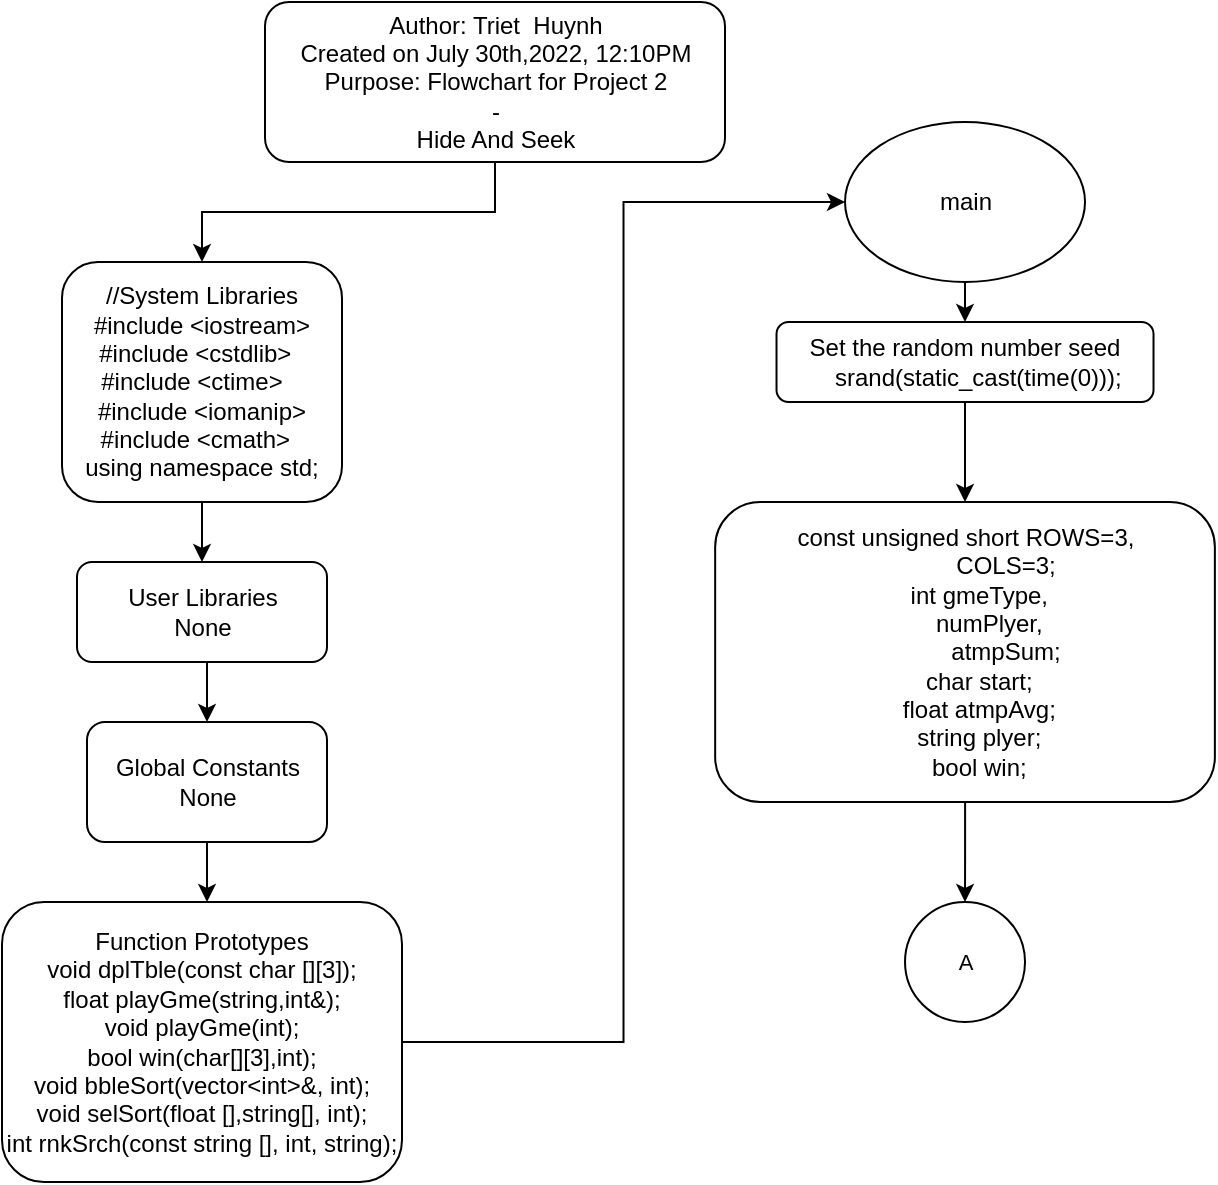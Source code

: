 <mxfile version="20.2.0" type="device" pages="9"><diagram id="C5RBs43oDa-KdzZeNtuy" name="Page-1"><mxGraphModel dx="1741" dy="1136" grid="1" gridSize="10" guides="1" tooltips="1" connect="1" arrows="1" fold="1" page="1" pageScale="1" pageWidth="827" pageHeight="1169" math="0" shadow="0"><root><mxCell id="WIyWlLk6GJQsqaUBKTNV-0"/><mxCell id="WIyWlLk6GJQsqaUBKTNV-1" parent="WIyWlLk6GJQsqaUBKTNV-0"/><mxCell id="g3FqDC_m5asmfcEuECpO-0" style="edgeStyle=orthogonalEdgeStyle;rounded=0;orthogonalLoop=1;jettySize=auto;html=1;entryX=0.5;entryY=0;entryDx=0;entryDy=0;" edge="1" parent="WIyWlLk6GJQsqaUBKTNV-1" source="g3FqDC_m5asmfcEuECpO-1" target="g3FqDC_m5asmfcEuECpO-3"><mxGeometry relative="1" as="geometry"/></mxCell><mxCell id="g3FqDC_m5asmfcEuECpO-1" value="Author: Triet&amp;nbsp; Huynh&lt;br&gt;Created on July 30th,2022, 12:10PM&lt;br&gt;Purpose: Flowchart for Project 2&lt;br&gt;&amp;nbsp;-&amp;nbsp;&lt;br&gt;Hide And Seek" style="rounded=1;whiteSpace=wrap;html=1;" vertex="1" parent="WIyWlLk6GJQsqaUBKTNV-1"><mxGeometry x="-568.5" y="130" width="230" height="80" as="geometry"/></mxCell><mxCell id="g3FqDC_m5asmfcEuECpO-2" value="" style="edgeStyle=orthogonalEdgeStyle;rounded=0;orthogonalLoop=1;jettySize=auto;html=1;" edge="1" parent="WIyWlLk6GJQsqaUBKTNV-1" source="g3FqDC_m5asmfcEuECpO-3" target="g3FqDC_m5asmfcEuECpO-5"><mxGeometry relative="1" as="geometry"/></mxCell><mxCell id="g3FqDC_m5asmfcEuECpO-3" value="&lt;div&gt;//System Libraries&lt;/div&gt;&lt;div&gt;#include &amp;lt;iostream&amp;gt;&lt;/div&gt;&lt;div&gt;#include &amp;lt;cstdlib&amp;gt;&amp;nbsp;&amp;nbsp;&lt;/div&gt;&lt;div&gt;#include &amp;lt;ctime&amp;gt;&amp;nbsp; &amp;nbsp;&lt;/div&gt;&lt;div&gt;#include &amp;lt;iomanip&amp;gt;&lt;/div&gt;&lt;div&gt;#include &amp;lt;cmath&amp;gt;&amp;nbsp;&amp;nbsp;&lt;/div&gt;&lt;div&gt;using namespace std;&lt;/div&gt;" style="rounded=1;whiteSpace=wrap;html=1;" vertex="1" parent="WIyWlLk6GJQsqaUBKTNV-1"><mxGeometry x="-670" y="260" width="140" height="120" as="geometry"/></mxCell><mxCell id="g3FqDC_m5asmfcEuECpO-4" style="edgeStyle=orthogonalEdgeStyle;rounded=0;orthogonalLoop=1;jettySize=auto;html=1;exitX=0.5;exitY=1;exitDx=0;exitDy=0;entryX=0.5;entryY=0;entryDx=0;entryDy=0;" edge="1" parent="WIyWlLk6GJQsqaUBKTNV-1" source="g3FqDC_m5asmfcEuECpO-5" target="g3FqDC_m5asmfcEuECpO-7"><mxGeometry relative="1" as="geometry"/></mxCell><mxCell id="g3FqDC_m5asmfcEuECpO-5" value="User Libraries&lt;br&gt;None" style="rounded=1;whiteSpace=wrap;html=1;" vertex="1" parent="WIyWlLk6GJQsqaUBKTNV-1"><mxGeometry x="-662.5" y="410" width="125" height="50" as="geometry"/></mxCell><mxCell id="g3FqDC_m5asmfcEuECpO-6" style="edgeStyle=orthogonalEdgeStyle;rounded=0;orthogonalLoop=1;jettySize=auto;html=1;exitX=0.5;exitY=1;exitDx=0;exitDy=0;entryX=0.5;entryY=0;entryDx=0;entryDy=0;" edge="1" parent="WIyWlLk6GJQsqaUBKTNV-1" source="g3FqDC_m5asmfcEuECpO-7"><mxGeometry relative="1" as="geometry"><mxPoint x="-597.5" y="580" as="targetPoint"/></mxGeometry></mxCell><mxCell id="g3FqDC_m5asmfcEuECpO-7" value="Global Constants&lt;br&gt;None" style="rounded=1;whiteSpace=wrap;html=1;" vertex="1" parent="WIyWlLk6GJQsqaUBKTNV-1"><mxGeometry x="-657.5" y="490" width="120" height="60" as="geometry"/></mxCell><mxCell id="g3FqDC_m5asmfcEuECpO-8" value="" style="edgeStyle=orthogonalEdgeStyle;rounded=0;orthogonalLoop=1;jettySize=auto;html=1;" edge="1" parent="WIyWlLk6GJQsqaUBKTNV-1" source="g3FqDC_m5asmfcEuECpO-9" target="g3FqDC_m5asmfcEuECpO-13"><mxGeometry relative="1" as="geometry"/></mxCell><mxCell id="g3FqDC_m5asmfcEuECpO-9" value="main" style="ellipse;whiteSpace=wrap;html=1;" vertex="1" parent="WIyWlLk6GJQsqaUBKTNV-1"><mxGeometry x="-278.49" y="190" width="120" height="80" as="geometry"/></mxCell><mxCell id="g3FqDC_m5asmfcEuECpO-10" style="edgeStyle=orthogonalEdgeStyle;rounded=0;orthogonalLoop=1;jettySize=auto;html=1;entryX=0;entryY=0.5;entryDx=0;entryDy=0;" edge="1" parent="WIyWlLk6GJQsqaUBKTNV-1" source="g3FqDC_m5asmfcEuECpO-11" target="g3FqDC_m5asmfcEuECpO-9"><mxGeometry relative="1" as="geometry"/></mxCell><mxCell id="g3FqDC_m5asmfcEuECpO-11" value="Function Prototypes&lt;br&gt;&lt;div&gt;void dplTble(const char [][3]);&lt;/div&gt;&lt;div&gt;float playGme(string,int&amp;amp;);&lt;/div&gt;&lt;div&gt;void playGme(int);&lt;/div&gt;&lt;div&gt;bool win(char[][3],int);&lt;/div&gt;&lt;div&gt;void bbleSort(vector&amp;lt;int&amp;gt;&amp;amp;, int);&lt;/div&gt;&lt;div&gt;void selSort(float [],string[], int);&lt;/div&gt;&lt;div&gt;int rnkSrch(const string [], int, string);&lt;/div&gt;" style="rounded=1;whiteSpace=wrap;html=1;" vertex="1" parent="WIyWlLk6GJQsqaUBKTNV-1"><mxGeometry x="-700" y="580" width="200" height="140" as="geometry"/></mxCell><mxCell id="g3FqDC_m5asmfcEuECpO-26" value="" style="edgeStyle=orthogonalEdgeStyle;rounded=0;orthogonalLoop=1;jettySize=auto;html=1;" edge="1" parent="WIyWlLk6GJQsqaUBKTNV-1" source="g3FqDC_m5asmfcEuECpO-13" target="g3FqDC_m5asmfcEuECpO-22"><mxGeometry relative="1" as="geometry"/></mxCell><mxCell id="g3FqDC_m5asmfcEuECpO-13" value="Set the random number seed&lt;br&gt;&amp;nbsp; &amp;nbsp; srand(static_cast(time(0)));" style="rounded=1;whiteSpace=wrap;html=1;" vertex="1" parent="WIyWlLk6GJQsqaUBKTNV-1"><mxGeometry x="-312.74" y="290" width="188.5" height="40" as="geometry"/></mxCell><mxCell id="g3FqDC_m5asmfcEuECpO-14" value="" style="edgeStyle=orthogonalEdgeStyle;rounded=0;orthogonalLoop=1;jettySize=auto;html=1;" edge="1" parent="WIyWlLk6GJQsqaUBKTNV-1"><mxGeometry relative="1" as="geometry"><mxPoint x="-218.4" y="430" as="sourcePoint"/><mxPoint x="-218.4" y="450" as="targetPoint"/></mxGeometry></mxCell><mxCell id="Q7px_CVOm3niLCDALaPQ-3" value="" style="edgeStyle=orthogonalEdgeStyle;rounded=0;orthogonalLoop=1;jettySize=auto;html=1;fontSize=11;" edge="1" parent="WIyWlLk6GJQsqaUBKTNV-1" source="g3FqDC_m5asmfcEuECpO-22" target="Q7px_CVOm3niLCDALaPQ-2"><mxGeometry relative="1" as="geometry"/></mxCell><mxCell id="g3FqDC_m5asmfcEuECpO-22" value="&lt;div&gt;&lt;span style=&quot;font-size: 12px;&quot;&gt;const unsigned short ROWS=3,&lt;/span&gt;&lt;/div&gt;&lt;div&gt;&lt;span style=&quot;font-size: 12px;&quot;&gt;&amp;nbsp; &amp;nbsp; &amp;nbsp; &amp;nbsp; &amp;nbsp; &amp;nbsp; COLS=3;&lt;/span&gt;&lt;/div&gt;&lt;div&gt;&lt;span style=&quot;font-size: 12px;&quot;&gt;&amp;nbsp; &amp;nbsp; int gmeType,&lt;/span&gt;&lt;/div&gt;&lt;div&gt;&lt;span style=&quot;font-size: 12px;&quot;&gt;&amp;nbsp; &amp;nbsp; &amp;nbsp; &amp;nbsp; numPlyer,&amp;nbsp;&lt;/span&gt;&lt;/div&gt;&lt;div&gt;&lt;span style=&quot;font-size: 12px;&quot;&gt;&amp;nbsp; &amp;nbsp; &amp;nbsp; &amp;nbsp; &amp;nbsp; &amp;nbsp; atmpSum;&lt;/span&gt;&lt;/div&gt;&lt;div&gt;&lt;span style=&quot;font-size: 12px;&quot;&gt;&amp;nbsp; &amp;nbsp; char start;&lt;/span&gt;&lt;/div&gt;&lt;div&gt;&lt;span style=&quot;font-size: 12px;&quot;&gt;&amp;nbsp; &amp;nbsp; float atmpAvg;&lt;/span&gt;&lt;/div&gt;&lt;div&gt;&lt;span style=&quot;font-size: 12px;&quot;&gt;&amp;nbsp; &amp;nbsp; string plyer;&lt;/span&gt;&lt;/div&gt;&lt;div&gt;&lt;span style=&quot;font-size: 12px;&quot;&gt;&amp;nbsp; &amp;nbsp; bool win;&lt;/span&gt;&lt;/div&gt;" style="rounded=1;whiteSpace=wrap;html=1;" vertex="1" parent="WIyWlLk6GJQsqaUBKTNV-1"><mxGeometry x="-343.42" y="380" width="249.86" height="150" as="geometry"/></mxCell><mxCell id="Q7px_CVOm3niLCDALaPQ-2" value="A" style="ellipse;whiteSpace=wrap;html=1;aspect=fixed;fontSize=11;" vertex="1" parent="WIyWlLk6GJQsqaUBKTNV-1"><mxGeometry x="-248.49" y="580" width="60" height="60" as="geometry"/></mxCell></root></mxGraphModel></diagram><diagram id="lYKsK2MtCcd4h7GhoYbB" name="Page-2"><mxGraphModel dx="914" dy="1136" grid="1" gridSize="10" guides="1" tooltips="1" connect="1" arrows="1" fold="1" page="1" pageScale="1" pageWidth="850" pageHeight="1100" math="0" shadow="0"><root><mxCell id="0"/><mxCell id="1" parent="0"/><mxCell id="N2vOXRS6tk7VVtRAHMjl-4" value="" style="edgeStyle=orthogonalEdgeStyle;rounded=0;orthogonalLoop=1;jettySize=auto;html=1;fontSize=10;" edge="1" parent="1" source="N2vOXRS6tk7VVtRAHMjl-1" target="N2vOXRS6tk7VVtRAHMjl-2"><mxGeometry relative="1" as="geometry"/></mxCell><mxCell id="N2vOXRS6tk7VVtRAHMjl-1" value="&lt;div style=&quot;font-size: 11px;&quot;&gt;&lt;span style=&quot;font-size: 11px;&quot;&gt;cout&amp;lt;&amp;lt;&quot;Would you like to play a simple hide and seek game?&quot;&amp;lt;&amp;lt;endl;&lt;/span&gt;&lt;/div&gt;&lt;div style=&quot;font-size: 11px;&quot;&gt;&lt;span style=&quot;font-size: 11px;&quot;&gt;&amp;nbsp; &amp;nbsp; &amp;nbsp; &amp;nbsp; cout&amp;lt;&amp;lt;&quot;Enter 'y' to start or 'n' to exit : &quot;;&lt;/span&gt;&lt;/div&gt;&lt;div style=&quot;font-size: 11px;&quot;&gt;&lt;span style=&quot;font-size: 11px;&quot;&gt;&amp;nbsp; &amp;nbsp; &amp;nbsp; &amp;nbsp; cin&amp;gt;&amp;gt;start;&lt;/span&gt;&lt;/div&gt;" style="shape=parallelogram;perimeter=parallelogramPerimeter;whiteSpace=wrap;html=1;fixedSize=1;fontSize=11;" vertex="1" parent="1"><mxGeometry x="28" y="200" width="365" height="60" as="geometry"/></mxCell><mxCell id="N2vOXRS6tk7VVtRAHMjl-5" value="" style="edgeStyle=orthogonalEdgeStyle;rounded=0;orthogonalLoop=1;jettySize=auto;html=1;fontSize=10;" edge="1" parent="1" source="N2vOXRS6tk7VVtRAHMjl-2" target="N2vOXRS6tk7VVtRAHMjl-3"><mxGeometry relative="1" as="geometry"/></mxCell><mxCell id="N2vOXRS6tk7VVtRAHMjl-32" value="" style="edgeStyle=orthogonalEdgeStyle;rounded=0;orthogonalLoop=1;jettySize=auto;html=1;fontSize=10;entryX=0.5;entryY=0;entryDx=0;entryDy=0;" edge="1" parent="1" source="N2vOXRS6tk7VVtRAHMjl-2" target="N2vOXRS6tk7VVtRAHMjl-28"><mxGeometry relative="1" as="geometry"><mxPoint x="210.5" y="423.75" as="targetPoint"/></mxGeometry></mxCell><mxCell id="N2vOXRS6tk7VVtRAHMjl-2" value="&lt;span style=&quot;font-size: 10px;&quot;&gt;start=='y'||start=='Y'&lt;/span&gt;" style="rhombus;whiteSpace=wrap;html=1;fontSize=10;" vertex="1" parent="1"><mxGeometry x="130.5" y="283.75" width="160" height="60" as="geometry"/></mxCell><mxCell id="N2vOXRS6tk7VVtRAHMjl-7" value="" style="edgeStyle=orthogonalEdgeStyle;rounded=0;orthogonalLoop=1;jettySize=auto;html=1;fontSize=10;" edge="1" parent="1" source="N2vOXRS6tk7VVtRAHMjl-3" target="N2vOXRS6tk7VVtRAHMjl-6"><mxGeometry relative="1" as="geometry"/></mxCell><mxCell id="N2vOXRS6tk7VVtRAHMjl-3" value="&lt;div style=&quot;font-size: 10px;&quot;&gt;&lt;span style=&quot;font-size: 10px;&quot;&gt;cout&amp;lt;&amp;lt;endl&amp;lt;&amp;lt;&quot;&amp;nbsp; &amp;nbsp; &amp;nbsp; &amp;nbsp; &amp;nbsp; &amp;nbsp; &amp;nbsp;Game starts!&amp;nbsp; &quot;&amp;lt;&amp;lt;endl&amp;lt;&amp;lt;endl&lt;/span&gt;&lt;/div&gt;&lt;div style=&quot;font-size: 10px;&quot;&gt;&lt;span style=&quot;background-color: initial; font-size: 10px;&quot;&gt;cout&amp;lt;&amp;lt;&quot;Enter 1 or 2:&quot;&amp;lt;&amp;lt;endl&lt;/span&gt;&lt;/div&gt;&lt;div style=&quot;font-size: 10px;&quot;&gt;&lt;span style=&quot;font-size: 10px;&quot;&gt;&amp;nbsp; &amp;nbsp; &amp;nbsp; &amp;nbsp; &amp;nbsp; &amp;nbsp; &amp;nbsp;&amp;lt;&amp;lt;&quot;1. Single Player&quot;&amp;lt;&amp;lt;endl&lt;/span&gt;&lt;/div&gt;&lt;div style=&quot;font-size: 10px;&quot;&gt;&lt;span style=&quot;font-size: 10px;&quot;&gt;&amp;nbsp; &amp;nbsp; &amp;nbsp; &amp;nbsp; &amp;nbsp; &amp;nbsp;&amp;lt;&amp;lt;&quot;2. Multiplayer&quot;&amp;lt;&amp;lt;endl&lt;/span&gt;&lt;/div&gt;&lt;div style=&quot;font-size: 10px;&quot;&gt;&lt;span style=&quot;background-color: initial; font-size: 10px;&quot;&gt;&amp;nbsp; &amp;nbsp; &amp;nbsp;cin&amp;gt;&amp;gt;gmeType;&lt;/span&gt;&lt;/div&gt;" style="shape=parallelogram;perimeter=parallelogramPerimeter;whiteSpace=wrap;html=1;fixedSize=1;fontSize=10;" vertex="1" parent="1"><mxGeometry x="310.5" y="277.5" width="270" height="72.5" as="geometry"/></mxCell><mxCell id="N2vOXRS6tk7VVtRAHMjl-9" value="" style="edgeStyle=orthogonalEdgeStyle;rounded=0;orthogonalLoop=1;jettySize=auto;html=1;fontSize=10;" edge="1" parent="1" source="N2vOXRS6tk7VVtRAHMjl-6" target="N2vOXRS6tk7VVtRAHMjl-8"><mxGeometry relative="1" as="geometry"/></mxCell><mxCell id="N2vOXRS6tk7VVtRAHMjl-17" value="" style="edgeStyle=orthogonalEdgeStyle;rounded=0;orthogonalLoop=1;jettySize=auto;html=1;fontSize=10;" edge="1" parent="1" source="N2vOXRS6tk7VVtRAHMjl-6" target="N2vOXRS6tk7VVtRAHMjl-15"><mxGeometry relative="1" as="geometry"/></mxCell><mxCell id="N2vOXRS6tk7VVtRAHMjl-6" value="&lt;span style=&quot;font-size: 10px;&quot;&gt;gmeType!=1&amp;amp;&amp;amp;gmeType!=2&lt;/span&gt;" style="rhombus;whiteSpace=wrap;html=1;fontSize=10;" vertex="1" parent="1"><mxGeometry x="345.5" y="395" width="200" height="60" as="geometry"/></mxCell><mxCell id="N2vOXRS6tk7VVtRAHMjl-8" value="&lt;div style=&quot;font-size: 10px;&quot;&gt;&lt;span style=&quot;font-size: 10px;&quot;&gt;cout&amp;lt;&amp;lt;&quot;Invalid choice. Enter [1-2].&quot;&amp;lt;&amp;lt;endl;&lt;/span&gt;&lt;/div&gt;&lt;div style=&quot;font-size: 10px;&quot;&gt;&lt;span style=&quot;font-size: 10px;&quot;&gt;&amp;nbsp; &amp;nbsp; &amp;nbsp; &amp;nbsp; &amp;nbsp; &amp;nbsp; cin&amp;gt;&amp;gt;gmeType;&lt;/span&gt;&lt;/div&gt;" style="shape=parallelogram;perimeter=parallelogramPerimeter;whiteSpace=wrap;html=1;fixedSize=1;fontSize=10;" vertex="1" parent="1"><mxGeometry x="570.5" y="402.5" width="220" height="45" as="geometry"/></mxCell><mxCell id="N2vOXRS6tk7VVtRAHMjl-12" value="" style="curved=1;endArrow=classic;html=1;rounded=0;exitX=0.5;exitY=0;exitDx=0;exitDy=0;fontSize=10;" edge="1" parent="1" source="N2vOXRS6tk7VVtRAHMjl-8"><mxGeometry width="50" height="50" relative="1" as="geometry"><mxPoint x="400.5" y="560" as="sourcePoint"/><mxPoint x="440.5" y="380" as="targetPoint"/><Array as="points"><mxPoint x="680.5" y="380"/><mxPoint x="630.5" y="370"/></Array></mxGeometry></mxCell><mxCell id="N2vOXRS6tk7VVtRAHMjl-13" value="true" style="text;html=1;align=center;verticalAlign=middle;resizable=0;points=[];autosize=1;strokeColor=none;fillColor=none;fontSize=10;" vertex="1" parent="1"><mxGeometry x="530.5" y="402.5" width="40" height="30" as="geometry"/></mxCell><mxCell id="N2vOXRS6tk7VVtRAHMjl-14" value="true" style="text;html=1;align=center;verticalAlign=middle;resizable=0;points=[];autosize=1;strokeColor=none;fillColor=none;fontSize=10;" vertex="1" parent="1"><mxGeometry x="280.5" y="290" width="40" height="30" as="geometry"/></mxCell><mxCell id="N2vOXRS6tk7VVtRAHMjl-19" value="" style="edgeStyle=orthogonalEdgeStyle;rounded=0;orthogonalLoop=1;jettySize=auto;html=1;fontSize=10;" edge="1" parent="1" source="N2vOXRS6tk7VVtRAHMjl-15" target="N2vOXRS6tk7VVtRAHMjl-18"><mxGeometry relative="1" as="geometry"/></mxCell><mxCell id="N2vOXRS6tk7VVtRAHMjl-22" value="" style="edgeStyle=orthogonalEdgeStyle;rounded=0;orthogonalLoop=1;jettySize=auto;html=1;fontSize=10;" edge="1" parent="1" source="N2vOXRS6tk7VVtRAHMjl-15" target="N2vOXRS6tk7VVtRAHMjl-21"><mxGeometry relative="1" as="geometry"/></mxCell><mxCell id="N2vOXRS6tk7VVtRAHMjl-15" value="&lt;span style=&quot;font-size: 10px;&quot;&gt;gmeType==1&lt;/span&gt;" style="rhombus;whiteSpace=wrap;html=1;fontSize=10;" vertex="1" parent="1"><mxGeometry x="360.5" y="485" width="170" height="50" as="geometry"/></mxCell><mxCell id="N2vOXRS6tk7VVtRAHMjl-18" value="&lt;div style=&quot;font-size: 10px;&quot;&gt;&lt;span style=&quot;font-size: 10px;&quot;&gt;cout&amp;lt;&amp;lt;&quot;Enter player's name: &quot;&lt;/span&gt;&lt;/div&gt;&lt;div style=&quot;font-size: 10px;&quot;&gt;&lt;span style=&quot;background-color: initial; font-size: 10px;&quot;&gt;cin&amp;gt;&amp;gt;plyer;&lt;/span&gt;&lt;/div&gt;&lt;div style=&quot;font-size: 10px;&quot;&gt;&lt;span style=&quot;font-size: 10px;&quot;&gt;playGme(plyer,atmpSum);&lt;/span&gt;&lt;/div&gt;" style="shape=parallelogram;perimeter=parallelogramPerimeter;whiteSpace=wrap;html=1;fixedSize=1;fontSize=10;" vertex="1" parent="1"><mxGeometry x="558" y="486.25" width="180" height="47.5" as="geometry"/></mxCell><mxCell id="N2vOXRS6tk7VVtRAHMjl-20" value="true" style="text;html=1;align=center;verticalAlign=middle;resizable=0;points=[];autosize=1;strokeColor=none;fillColor=none;fontSize=10;" vertex="1" parent="1"><mxGeometry x="520.5" y="482.5" width="40" height="30" as="geometry"/></mxCell><mxCell id="N2vOXRS6tk7VVtRAHMjl-24" value="" style="edgeStyle=orthogonalEdgeStyle;rounded=0;orthogonalLoop=1;jettySize=auto;html=1;fontSize=10;" edge="1" parent="1" source="N2vOXRS6tk7VVtRAHMjl-21" target="N2vOXRS6tk7VVtRAHMjl-23"><mxGeometry relative="1" as="geometry"/></mxCell><mxCell id="N2vOXRS6tk7VVtRAHMjl-21" value="&lt;span style=&quot;font-size: 10px;&quot;&gt;gmeType==2&lt;/span&gt;" style="rhombus;whiteSpace=wrap;html=1;fontSize=10;" vertex="1" parent="1"><mxGeometry x="360.5" y="560" width="170" height="50" as="geometry"/></mxCell><mxCell id="N2vOXRS6tk7VVtRAHMjl-23" value="&lt;div style=&quot;font-size: 10px;&quot;&gt;&lt;span style=&quot;font-size: 10px;&quot;&gt;cout&amp;lt;&amp;lt;&quot;Input number of players: &quot;;&lt;/span&gt;&lt;/div&gt;&lt;div style=&quot;font-size: 10px;&quot;&gt;&lt;span style=&quot;font-size: 10px;&quot;&gt;&amp;nbsp; &amp;nbsp; &amp;nbsp; &amp;nbsp; &amp;nbsp; &amp;nbsp; cin&amp;gt;&amp;gt;numPlyer;&lt;/span&gt;&lt;/div&gt;&lt;div style=&quot;font-size: 10px;&quot;&gt;&lt;span style=&quot;font-size: 10px;&quot;&gt;&amp;nbsp; &amp;nbsp; &amp;nbsp; &amp;nbsp; &amp;nbsp; &amp;nbsp; playGme(numPlyer);&lt;/span&gt;&lt;/div&gt;" style="shape=parallelogram;perimeter=parallelogramPerimeter;whiteSpace=wrap;html=1;fixedSize=1;fontSize=10;" vertex="1" parent="1"><mxGeometry x="543" y="562.5" width="195" height="45" as="geometry"/></mxCell><mxCell id="N2vOXRS6tk7VVtRAHMjl-25" value="false" style="text;html=1;align=center;verticalAlign=middle;resizable=0;points=[];autosize=1;strokeColor=none;fillColor=none;fontSize=10;" vertex="1" parent="1"><mxGeometry x="445.5" y="455" width="40" height="30" as="geometry"/></mxCell><mxCell id="N2vOXRS6tk7VVtRAHMjl-26" value="false" style="text;html=1;align=center;verticalAlign=middle;resizable=0;points=[];autosize=1;strokeColor=none;fillColor=none;fontSize=10;" vertex="1" parent="1"><mxGeometry x="445.5" y="530" width="40" height="30" as="geometry"/></mxCell><mxCell id="N2vOXRS6tk7VVtRAHMjl-27" value="true" style="text;html=1;align=center;verticalAlign=middle;resizable=0;points=[];autosize=1;strokeColor=none;fillColor=none;fontSize=10;" vertex="1" parent="1"><mxGeometry x="520.5" y="560" width="40" height="30" as="geometry"/></mxCell><mxCell id="N2vOXRS6tk7VVtRAHMjl-30" value="" style="edgeStyle=orthogonalEdgeStyle;rounded=0;orthogonalLoop=1;jettySize=auto;html=1;fontSize=10;" edge="1" parent="1" source="N2vOXRS6tk7VVtRAHMjl-28" target="N2vOXRS6tk7VVtRAHMjl-29"><mxGeometry relative="1" as="geometry"/></mxCell><mxCell id="N2vOXRS6tk7VVtRAHMjl-35" value="" style="edgeStyle=orthogonalEdgeStyle;rounded=0;orthogonalLoop=1;jettySize=auto;html=1;fontSize=10;" edge="1" parent="1" source="N2vOXRS6tk7VVtRAHMjl-28"><mxGeometry relative="1" as="geometry"><mxPoint x="210.5" y="770" as="targetPoint"/></mxGeometry></mxCell><mxCell id="N2vOXRS6tk7VVtRAHMjl-28" value="&lt;span style=&quot;font-size: 10px;&quot;&gt;start=='n'||start=='N'&lt;/span&gt;" style="rhombus;whiteSpace=wrap;html=1;fontSize=10;" vertex="1" parent="1"><mxGeometry x="130.5" y="630" width="160" height="60" as="geometry"/></mxCell><mxCell id="N2vOXRS6tk7VVtRAHMjl-29" value="&lt;div&gt;cout&amp;lt;&amp;lt;&quot;Exiting. See ya later!&quot;&amp;lt;&amp;lt;endl&amp;lt;&amp;lt;endl;&lt;/div&gt;&lt;div&gt;&amp;nbsp; &amp;nbsp; &amp;nbsp; &amp;nbsp; exit(0);&lt;/div&gt;" style="rounded=1;whiteSpace=wrap;html=1;fontSize=10;" vertex="1" parent="1"><mxGeometry x="388" y="640" width="115" height="40" as="geometry"/></mxCell><mxCell id="N2vOXRS6tk7VVtRAHMjl-33" value="false" style="text;html=1;align=center;verticalAlign=middle;resizable=0;points=[];autosize=1;strokeColor=none;fillColor=none;fontSize=10;" vertex="1" parent="1"><mxGeometry x="210.5" y="485" width="40" height="30" as="geometry"/></mxCell><mxCell id="N2vOXRS6tk7VVtRAHMjl-38" value="" style="edgeStyle=orthogonalEdgeStyle;rounded=0;orthogonalLoop=1;jettySize=auto;html=1;fontSize=10;" edge="1" parent="1" source="N2vOXRS6tk7VVtRAHMjl-36" target="N2vOXRS6tk7VVtRAHMjl-37"><mxGeometry relative="1" as="geometry"/></mxCell><mxCell id="N2vOXRS6tk7VVtRAHMjl-36" value="cout&amp;lt;&amp;lt;&quot;Invalid choice! Please try again.&quot;&amp;lt;&amp;lt;endl&amp;lt;&amp;lt;endl;" style="rounded=1;whiteSpace=wrap;html=1;fontSize=10;" vertex="1" parent="1"><mxGeometry x="150.5" y="770" width="120" height="60" as="geometry"/></mxCell><mxCell id="N2vOXRS6tk7VVtRAHMjl-37" value="start!='n'&amp;amp;&amp;amp;start!='N'" style="rhombus;whiteSpace=wrap;html=1;fontSize=10;" vertex="1" parent="1"><mxGeometry x="145.5" y="880" width="130" height="80" as="geometry"/></mxCell><mxCell id="N2vOXRS6tk7VVtRAHMjl-40" value="" style="endArrow=none;html=1;rounded=0;fontSize=10;exitX=1;exitY=0.5;exitDx=0;exitDy=0;" edge="1" parent="1" source="N2vOXRS6tk7VVtRAHMjl-37"><mxGeometry width="50" height="50" relative="1" as="geometry"><mxPoint x="440.5" y="910" as="sourcePoint"/><mxPoint x="820.5" y="920" as="targetPoint"/></mxGeometry></mxCell><mxCell id="N2vOXRS6tk7VVtRAHMjl-41" value="" style="endArrow=none;html=1;rounded=0;fontSize=10;" edge="1" parent="1"><mxGeometry width="50" height="50" relative="1" as="geometry"><mxPoint x="820.5" y="920" as="sourcePoint"/><mxPoint x="820.5" y="150" as="targetPoint"/></mxGeometry></mxCell><mxCell id="N2vOXRS6tk7VVtRAHMjl-42" value="" style="endArrow=none;html=1;rounded=0;fontSize=10;" edge="1" parent="1"><mxGeometry width="50" height="50" relative="1" as="geometry"><mxPoint x="210.5" y="150" as="sourcePoint"/><mxPoint x="820.5" y="150" as="targetPoint"/></mxGeometry></mxCell><mxCell id="N2vOXRS6tk7VVtRAHMjl-43" value="" style="endArrow=classic;html=1;rounded=0;fontSize=10;" edge="1" parent="1" target="N2vOXRS6tk7VVtRAHMjl-1"><mxGeometry width="50" height="50" relative="1" as="geometry"><mxPoint x="210.5" y="150" as="sourcePoint"/><mxPoint x="430.5" y="230" as="targetPoint"/></mxGeometry></mxCell><mxCell id="N2vOXRS6tk7VVtRAHMjl-45" value="" style="edgeStyle=orthogonalEdgeStyle;rounded=0;orthogonalLoop=1;jettySize=auto;html=1;fontSize=11;" edge="1" parent="1" source="N2vOXRS6tk7VVtRAHMjl-44" target="N2vOXRS6tk7VVtRAHMjl-1"><mxGeometry relative="1" as="geometry"/></mxCell><mxCell id="N2vOXRS6tk7VVtRAHMjl-44" value="A" style="ellipse;whiteSpace=wrap;html=1;aspect=fixed;fontSize=11;" vertex="1" parent="1"><mxGeometry x="175.5" y="70" width="70" height="70" as="geometry"/></mxCell></root></mxGraphModel></diagram><diagram id="3lMQ7gKAZ_E5soC2I-Lj" name="Page-3"><mxGraphModel dx="914" dy="1136" grid="1" gridSize="10" guides="1" tooltips="1" connect="1" arrows="1" fold="1" page="1" pageScale="1" pageWidth="850" pageHeight="1100" math="0" shadow="0"><root><mxCell id="0"/><mxCell id="1" parent="0"/><mxCell id="ciLszTi-xF6JwAuCBGvn-3" value="" style="edgeStyle=orthogonalEdgeStyle;rounded=0;orthogonalLoop=1;jettySize=auto;html=1;fontSize=11;" edge="1" parent="1" target="ciLszTi-xF6JwAuCBGvn-2"><mxGeometry relative="1" as="geometry"><mxPoint x="315" y="160" as="sourcePoint"/></mxGeometry></mxCell><mxCell id="ciLszTi-xF6JwAuCBGvn-2" value="&lt;div&gt;cout&amp;lt;&amp;lt;&quot;\t&amp;nbsp; &amp;nbsp; &amp;nbsp;|&amp;nbsp; &amp;nbsp; &amp;nbsp;|&amp;nbsp; &amp;nbsp; &amp;nbsp;&quot;&amp;lt;&amp;lt;endl;&lt;/div&gt;&lt;div&gt;&amp;nbsp; &amp;nbsp; cout&amp;lt;&amp;lt;&quot;\t&amp;nbsp; &quot;&amp;lt;&amp;lt;table[0][0]&amp;lt;&amp;lt;&quot;&amp;nbsp; |&amp;nbsp; &quot;&amp;lt;&amp;lt;table[0][1]&amp;lt;&amp;lt;&quot;&amp;nbsp; |&amp;nbsp; &quot;&amp;lt;&amp;lt;table[0][2]&amp;lt;&amp;lt;&quot;&amp;nbsp; &quot;&amp;lt;&amp;lt;endl;&lt;/div&gt;&lt;div&gt;&amp;nbsp; &amp;nbsp; cout&amp;lt;&amp;lt;&quot;\t_____|_____|_____&quot;&amp;lt;&amp;lt;endl;&lt;/div&gt;&lt;div&gt;&amp;nbsp; &amp;nbsp; cout&amp;lt;&amp;lt;&quot;\t&amp;nbsp; &amp;nbsp; &amp;nbsp;|&amp;nbsp; &amp;nbsp; &amp;nbsp;|&amp;nbsp; &amp;nbsp; &amp;nbsp;&quot;&amp;lt;&amp;lt;endl;&lt;/div&gt;&lt;div&gt;&amp;nbsp; &amp;nbsp; cout&amp;lt;&amp;lt;&quot;\t&amp;nbsp; &quot;&amp;lt;&amp;lt;table[1][0]&amp;lt;&amp;lt;&quot;&amp;nbsp; |&amp;nbsp; &quot;&amp;lt;&amp;lt;table[1][1]&amp;lt;&amp;lt;&quot;&amp;nbsp; |&amp;nbsp; &quot;&amp;lt;&amp;lt;table[1][2]&amp;lt;&amp;lt;&quot;&amp;nbsp; &quot;&amp;lt;&amp;lt;endl;&lt;/div&gt;&lt;div&gt;&amp;nbsp; &amp;nbsp; cout&amp;lt;&amp;lt;&quot;\t_____|_____|_____&quot;&amp;lt;&amp;lt;endl;&lt;/div&gt;&lt;div&gt;&amp;nbsp; &amp;nbsp; cout&amp;lt;&amp;lt;&quot;\t&amp;nbsp; &amp;nbsp; &amp;nbsp;|&amp;nbsp; &amp;nbsp; &amp;nbsp;|&amp;nbsp; &amp;nbsp; &amp;nbsp;&quot;&amp;lt;&amp;lt;endl;&lt;/div&gt;&lt;div&gt;&amp;nbsp; &amp;nbsp; cout&amp;lt;&amp;lt;&quot;\t&amp;nbsp; &quot;&amp;lt;&amp;lt;table[2][0]&amp;lt;&amp;lt;&quot;&amp;nbsp; |&amp;nbsp; &quot;&amp;lt;&amp;lt;table[2][1]&amp;lt;&amp;lt;&quot;&amp;nbsp; |&amp;nbsp; &quot;&amp;lt;&amp;lt;table[2][2]&amp;lt;&amp;lt;&quot;&amp;nbsp; &quot;&amp;lt;&amp;lt;endl;&lt;/div&gt;&lt;div&gt;&amp;nbsp; &amp;nbsp; cout&amp;lt;&amp;lt;&quot;\t&amp;nbsp; &amp;nbsp; &amp;nbsp;|&amp;nbsp; &amp;nbsp; &amp;nbsp;|&amp;nbsp; &amp;nbsp; &amp;nbsp;&quot;&amp;lt;&amp;lt;endl&amp;lt;&amp;lt;endl;&lt;/div&gt;" style="shape=parallelogram;perimeter=parallelogramPerimeter;whiteSpace=wrap;html=1;fixedSize=1;fontSize=11;" vertex="1" parent="1"><mxGeometry x="95" y="200" width="440" height="160" as="geometry"/></mxCell><mxCell id="ciLszTi-xF6JwAuCBGvn-6" value="void dplTble(const char table[][3])" style="ellipse;whiteSpace=wrap;html=1;aspect=fixed;fontSize=11;" vertex="1" parent="1"><mxGeometry x="257.5" y="60" width="115" height="115" as="geometry"/></mxCell></root></mxGraphModel></diagram><diagram id="xovU3O72AxEkpDmsxtN1" name="Page-4"><mxGraphModel dx="914" dy="1136" grid="1" gridSize="10" guides="1" tooltips="1" connect="1" arrows="1" fold="1" page="1" pageScale="1" pageWidth="850" pageHeight="1100" math="0" shadow="0"><root><mxCell id="0"/><mxCell id="1" parent="0"/><mxCell id="aKWL2f7O9E-FbHDXTsaX-3" value="" style="edgeStyle=orthogonalEdgeStyle;rounded=0;orthogonalLoop=1;jettySize=auto;html=1;fontSize=10;" edge="1" parent="1" source="aKWL2f7O9E-FbHDXTsaX-1" target="aKWL2f7O9E-FbHDXTsaX-2"><mxGeometry relative="1" as="geometry"/></mxCell><mxCell id="aKWL2f7O9E-FbHDXTsaX-1" value="float playGme(string plyer,int &amp;amp;atmpSum)" style="ellipse;whiteSpace=wrap;html=1;fontSize=10;" vertex="1" parent="1"><mxGeometry x="115" y="70" width="120" height="80" as="geometry"/></mxCell><mxCell id="aKWL2f7O9E-FbHDXTsaX-5" value="" style="edgeStyle=orthogonalEdgeStyle;rounded=0;orthogonalLoop=1;jettySize=auto;html=1;fontSize=10;" edge="1" parent="1" source="aKWL2f7O9E-FbHDXTsaX-2" target="aKWL2f7O9E-FbHDXTsaX-4"><mxGeometry relative="1" as="geometry"/></mxCell><mxCell id="aKWL2f7O9E-FbHDXTsaX-2" value="&lt;div&gt;const int ROWS=3,&lt;/div&gt;&lt;div&gt;&amp;nbsp; &amp;nbsp; &amp;nbsp; &amp;nbsp; &amp;nbsp; &amp;nbsp; COLS=3;&lt;/div&gt;&lt;div&gt;&amp;nbsp; &amp;nbsp; int choice,&amp;nbsp;&lt;span style=&quot;background-color: initial;&quot;&gt;hide,&amp;nbsp;&lt;/span&gt;&lt;span style=&quot;background-color: initial;&quot;&gt;attmps,&amp;nbsp;&lt;/span&gt;&lt;span style=&quot;background-color: initial;&quot;&gt;temp,&amp;nbsp;&lt;/span&gt;&lt;span style=&quot;background-color: initial;&quot;&gt;rounds;&amp;nbsp;&lt;/span&gt;&lt;/div&gt;&lt;div&gt;&amp;nbsp; &amp;nbsp; float atmpAvg;&lt;/div&gt;&lt;div&gt;&lt;div&gt;ofstream outputFile(plyer);&lt;/div&gt;&lt;div&gt;&amp;nbsp; &amp;nbsp; &amp;nbsp; &amp;nbsp; atmpSum=0;&lt;/div&gt;&lt;/div&gt;" style="rounded=1;whiteSpace=wrap;html=1;fontSize=10;" vertex="1" parent="1"><mxGeometry x="80" y="180" width="190" height="90" as="geometry"/></mxCell><mxCell id="aKWL2f7O9E-FbHDXTsaX-12" value="" style="edgeStyle=orthogonalEdgeStyle;rounded=0;orthogonalLoop=1;jettySize=auto;html=1;fontSize=10;" edge="1" parent="1" source="aKWL2f7O9E-FbHDXTsaX-4" target="aKWL2f7O9E-FbHDXTsaX-6"><mxGeometry relative="1" as="geometry"/></mxCell><mxCell id="aKWL2f7O9E-FbHDXTsaX-4" value="&lt;div&gt;cout&amp;lt;&amp;lt;endl&amp;lt;&amp;lt;&quot;&amp;nbsp; &amp;nbsp; &amp;nbsp; &amp;nbsp; &amp;nbsp; The rule is simple&quot;&amp;lt;&amp;lt;endl;&lt;/div&gt;&lt;div&gt;&amp;nbsp; &amp;nbsp; &amp;nbsp; &amp;nbsp; cout&amp;lt;&amp;lt;&quot;Find out where I am hiding in the board below&quot;&amp;lt;&amp;lt;endl&amp;lt;&amp;lt;endl;&lt;/div&gt;" style="shape=parallelogram;perimeter=parallelogramPerimeter;whiteSpace=wrap;html=1;fixedSize=1;fontSize=10;" vertex="1" parent="1"><mxGeometry x="30" y="310" width="290" height="50" as="geometry"/></mxCell><mxCell id="aKWL2f7O9E-FbHDXTsaX-26" value="" style="edgeStyle=orthogonalEdgeStyle;rounded=0;orthogonalLoop=1;jettySize=auto;html=1;fontSize=10;" edge="1" parent="1" source="aKWL2f7O9E-FbHDXTsaX-6" target="aKWL2f7O9E-FbHDXTsaX-25"><mxGeometry relative="1" as="geometry"/></mxCell><mxCell id="aKWL2f7O9E-FbHDXTsaX-6" value="Initialze in For loop&lt;br&gt;rounds=0" style="rounded=1;whiteSpace=wrap;html=1;fontSize=10;" vertex="1" parent="1"><mxGeometry x="120" y="390" width="110" height="40" as="geometry"/></mxCell><mxCell id="aKWL2f7O9E-FbHDXTsaX-14" value="" style="edgeStyle=orthogonalEdgeStyle;rounded=0;orthogonalLoop=1;jettySize=auto;html=1;fontSize=10;" edge="1" parent="1" source="aKWL2f7O9E-FbHDXTsaX-7" target="aKWL2f7O9E-FbHDXTsaX-8"><mxGeometry relative="1" as="geometry"/></mxCell><mxCell id="aKWL2f7O9E-FbHDXTsaX-7" value="&lt;div&gt;char table[ROWS][COLS]={{'1','2','3'},{'4','5','6'},{'7','8','9'}};&amp;nbsp; &amp;nbsp;//game's board&lt;/div&gt;&lt;div&gt;&amp;nbsp; &amp;nbsp; &amp;nbsp; &amp;nbsp; &amp;nbsp; &amp;nbsp; hide=(rand()%9)+1; //generate a random number as hiding slot&lt;/div&gt;&lt;div&gt;&amp;nbsp; &amp;nbsp; &amp;nbsp; &amp;nbsp; &amp;nbsp; &amp;nbsp; attmps=0,temp=0;&lt;/div&gt;&lt;div&gt;&amp;nbsp; &amp;nbsp; &amp;nbsp; &amp;nbsp; &amp;nbsp; &amp;nbsp; //display table&lt;/div&gt;&lt;div&gt;&amp;nbsp; &amp;nbsp; &amp;nbsp; &amp;nbsp; &amp;nbsp; &amp;nbsp; dplTble(table);&lt;/div&gt;&lt;div&gt;&amp;nbsp; &amp;nbsp; &amp;nbsp; &amp;nbsp; &amp;nbsp; &amp;nbsp; cout&amp;lt;&amp;lt;&quot;Round &quot;&amp;lt;&amp;lt;rounds+1&amp;lt;&amp;lt;endl;&lt;/div&gt;" style="rounded=1;whiteSpace=wrap;html=1;fontSize=10;" vertex="1" parent="1"><mxGeometry x="235" y="520" width="275" height="110" as="geometry"/></mxCell><mxCell id="aKWL2f7O9E-FbHDXTsaX-18" value="" style="edgeStyle=orthogonalEdgeStyle;rounded=0;orthogonalLoop=1;jettySize=auto;html=1;fontSize=10;" edge="1" parent="1" source="aKWL2f7O9E-FbHDXTsaX-8" target="aKWL2f7O9E-FbHDXTsaX-15"><mxGeometry relative="1" as="geometry"/></mxCell><mxCell id="aKWL2f7O9E-FbHDXTsaX-17" value="" style="edgeStyle=orthogonalEdgeStyle;rounded=0;orthogonalLoop=1;jettySize=auto;html=1;fontSize=10;startArrow=none;" edge="1" parent="1" source="aKWL2f7O9E-FbHDXTsaX-15" target="aKWL2f7O9E-FbHDXTsaX-16"><mxGeometry relative="1" as="geometry"/></mxCell><mxCell id="aKWL2f7O9E-FbHDXTsaX-21" value="" style="edgeStyle=orthogonalEdgeStyle;rounded=0;orthogonalLoop=1;jettySize=auto;html=1;fontSize=10;" edge="1" parent="1" source="aKWL2f7O9E-FbHDXTsaX-16" target="aKWL2f7O9E-FbHDXTsaX-19"><mxGeometry relative="1" as="geometry"/></mxCell><mxCell id="aKWL2f7O9E-FbHDXTsaX-16" value="&lt;div&gt;cout&amp;lt;&amp;lt;&quot;Success!&quot;&amp;lt;&amp;lt;endl;&lt;/div&gt;&lt;div&gt;&amp;nbsp; &amp;nbsp; &amp;nbsp; &amp;nbsp; &amp;nbsp; &amp;nbsp; cout&amp;lt;&amp;lt;&quot;It took you &quot;&amp;lt;&amp;lt;attmps&amp;lt;&amp;lt;&quot; attempts in round &quot;&amp;lt;&amp;lt;rounds+1&amp;lt;&amp;lt;endl;&lt;/div&gt;" style="rounded=1;whiteSpace=wrap;html=1;fontSize=10;" vertex="1" parent="1"><mxGeometry x="677" y="430" width="132.5" height="70" as="geometry"/></mxCell><mxCell id="aKWL2f7O9E-FbHDXTsaX-29" value="" style="edgeStyle=orthogonalEdgeStyle;rounded=0;orthogonalLoop=1;jettySize=auto;html=1;fontSize=10;" edge="1" parent="1" source="aKWL2f7O9E-FbHDXTsaX-19" target="aKWL2f7O9E-FbHDXTsaX-28"><mxGeometry relative="1" as="geometry"/></mxCell><mxCell id="aKWL2f7O9E-FbHDXTsaX-19" value="outputFile&amp;lt;&amp;lt;attmps&amp;lt;&amp;lt;endl" style="rounded=1;whiteSpace=wrap;html=1;fontSize=10;" vertex="1" parent="1"><mxGeometry x="498.25" y="435" width="130" height="60" as="geometry"/></mxCell><mxCell id="aKWL2f7O9E-FbHDXTsaX-8" value="B" style="ellipse;whiteSpace=wrap;html=1;aspect=fixed;fontSize=10;" vertex="1" parent="1"><mxGeometry x="543.25" y="535" width="80" height="80" as="geometry"/></mxCell><mxCell id="aKWL2f7O9E-FbHDXTsaX-20" value="" style="edgeStyle=orthogonalEdgeStyle;rounded=0;orthogonalLoop=1;jettySize=auto;html=1;fontSize=10;endArrow=none;" edge="1" parent="1" source="aKWL2f7O9E-FbHDXTsaX-15" target="aKWL2f7O9E-FbHDXTsaX-8"><mxGeometry relative="1" as="geometry"><mxPoint x="787" y="575" as="sourcePoint"/><mxPoint x="582.3" y="765" as="targetPoint"/></mxGeometry></mxCell><mxCell id="aKWL2f7O9E-FbHDXTsaX-15" value="win(table,COLS)==true" style="rhombus;whiteSpace=wrap;html=1;fontSize=10;" vertex="1" parent="1"><mxGeometry x="648.25" y="545" width="190" height="60" as="geometry"/></mxCell><mxCell id="aKWL2f7O9E-FbHDXTsaX-22" value="" style="edgeStyle=orthogonalEdgeStyle;rounded=0;orthogonalLoop=1;jettySize=auto;html=1;fontSize=10;startArrow=none;endArrow=none;" edge="1" parent="1" source="aKWL2f7O9E-FbHDXTsaX-8" target="aKWL2f7O9E-FbHDXTsaX-15"><mxGeometry relative="1" as="geometry"><mxPoint x="662" y="575" as="sourcePoint"/><mxPoint x="882.1" y="510" as="targetPoint"/></mxGeometry></mxCell><mxCell id="aKWL2f7O9E-FbHDXTsaX-35" value="" style="edgeStyle=orthogonalEdgeStyle;rounded=0;orthogonalLoop=1;jettySize=auto;html=1;fontSize=10;" edge="1" parent="1" source="aKWL2f7O9E-FbHDXTsaX-25" target="aKWL2f7O9E-FbHDXTsaX-7"><mxGeometry relative="1" as="geometry"/></mxCell><mxCell id="aKWL2f7O9E-FbHDXTsaX-25" value="rounds &amp;lt;3" style="rhombus;whiteSpace=wrap;html=1;fontSize=10;" vertex="1" parent="1"><mxGeometry x="135" y="535" width="80" height="80" as="geometry"/></mxCell><mxCell id="aKWL2f7O9E-FbHDXTsaX-28" value="rounds++" style="rounded=1;whiteSpace=wrap;html=1;fontSize=10;" vertex="1" parent="1"><mxGeometry x="335" y="435" width="120" height="60" as="geometry"/></mxCell><mxCell id="aKWL2f7O9E-FbHDXTsaX-31" value="" style="endArrow=classic;html=1;rounded=0;fontSize=10;exitX=0;exitY=0.5;exitDx=0;exitDy=0;" edge="1" parent="1" source="aKWL2f7O9E-FbHDXTsaX-28"><mxGeometry width="50" height="50" relative="1" as="geometry"><mxPoint x="435" y="490" as="sourcePoint"/><mxPoint x="175" y="465" as="targetPoint"/></mxGeometry></mxCell><mxCell id="aKWL2f7O9E-FbHDXTsaX-36" value="true" style="text;html=1;align=center;verticalAlign=middle;resizable=0;points=[];autosize=1;strokeColor=none;fillColor=none;fontSize=10;" vertex="1" parent="1"><mxGeometry x="205" y="545" width="40" height="30" as="geometry"/></mxCell><mxCell id="aKWL2f7O9E-FbHDXTsaX-41" value="" style="edgeStyle=orthogonalEdgeStyle;rounded=0;orthogonalLoop=1;jettySize=auto;html=1;fontSize=10;" edge="1" parent="1" source="aKWL2f7O9E-FbHDXTsaX-38" target="aKWL2f7O9E-FbHDXTsaX-39"><mxGeometry relative="1" as="geometry"/></mxCell><mxCell id="aKWL2f7O9E-FbHDXTsaX-38" value="&lt;div&gt;outputFile.close();&lt;/div&gt;&lt;div&gt;&amp;nbsp; &amp;nbsp; &amp;nbsp; &amp;nbsp; ifstream inputFile;&lt;/div&gt;&lt;div&gt;&amp;nbsp; &amp;nbsp; &amp;nbsp; &amp;nbsp; inputFile.open(plyer);&lt;/div&gt;" style="rounded=1;whiteSpace=wrap;html=1;fontSize=10;" vertex="1" parent="1"><mxGeometry x="115" y="640" width="120" height="50" as="geometry"/></mxCell><mxCell id="aKWL2f7O9E-FbHDXTsaX-42" value="" style="edgeStyle=orthogonalEdgeStyle;rounded=0;orthogonalLoop=1;jettySize=auto;html=1;fontSize=10;" edge="1" parent="1" source="aKWL2f7O9E-FbHDXTsaX-39" target="aKWL2f7O9E-FbHDXTsaX-40"><mxGeometry relative="1" as="geometry"/></mxCell><mxCell id="aKWL2f7O9E-FbHDXTsaX-51" value="" style="edgeStyle=orthogonalEdgeStyle;rounded=0;orthogonalLoop=1;jettySize=auto;html=1;fontSize=10;" edge="1" parent="1" source="aKWL2f7O9E-FbHDXTsaX-39" target="aKWL2f7O9E-FbHDXTsaX-50"><mxGeometry relative="1" as="geometry"/></mxCell><mxCell id="aKWL2f7O9E-FbHDXTsaX-39" value="inputFile&amp;gt;&amp;gt;temp" style="rhombus;whiteSpace=wrap;html=1;fontSize=10;" vertex="1" parent="1"><mxGeometry x="95" y="720" width="160" height="60" as="geometry"/></mxCell><mxCell id="aKWL2f7O9E-FbHDXTsaX-40" value="atmpSum+=temp" style="rounded=1;whiteSpace=wrap;html=1;fontSize=10;" vertex="1" parent="1"><mxGeometry x="295" y="730" width="120" height="40" as="geometry"/></mxCell><mxCell id="aKWL2f7O9E-FbHDXTsaX-45" value="" style="endArrow=none;html=1;rounded=0;fontSize=10;exitX=0.5;exitY=0;exitDx=0;exitDy=0;" edge="1" parent="1" source="aKWL2f7O9E-FbHDXTsaX-40"><mxGeometry width="50" height="50" relative="1" as="geometry"><mxPoint x="435" y="470" as="sourcePoint"/><mxPoint x="355" y="700" as="targetPoint"/></mxGeometry></mxCell><mxCell id="aKWL2f7O9E-FbHDXTsaX-46" value="" style="endArrow=none;html=1;rounded=0;fontSize=10;" edge="1" parent="1"><mxGeometry width="50" height="50" relative="1" as="geometry"><mxPoint x="175" y="700" as="sourcePoint"/><mxPoint x="355" y="700" as="targetPoint"/></mxGeometry></mxCell><mxCell id="aKWL2f7O9E-FbHDXTsaX-47" value="true" style="text;html=1;align=center;verticalAlign=middle;resizable=0;points=[];autosize=1;strokeColor=none;fillColor=none;fontSize=10;" vertex="1" parent="1"><mxGeometry x="245" y="725" width="40" height="30" as="geometry"/></mxCell><mxCell id="aKWL2f7O9E-FbHDXTsaX-49" value="" style="endArrow=classic;html=1;rounded=0;fontSize=10;exitX=0.5;exitY=1;exitDx=0;exitDy=0;entryX=0.5;entryY=0;entryDx=0;entryDy=0;" edge="1" parent="1" source="aKWL2f7O9E-FbHDXTsaX-25" target="aKWL2f7O9E-FbHDXTsaX-38"><mxGeometry width="50" height="50" relative="1" as="geometry"><mxPoint x="435" y="470" as="sourcePoint"/><mxPoint x="485" y="420" as="targetPoint"/></mxGeometry></mxCell><mxCell id="aKWL2f7O9E-FbHDXTsaX-53" value="" style="edgeStyle=orthogonalEdgeStyle;rounded=0;orthogonalLoop=1;jettySize=auto;html=1;fontSize=10;" edge="1" parent="1" source="aKWL2f7O9E-FbHDXTsaX-50" target="aKWL2f7O9E-FbHDXTsaX-52"><mxGeometry relative="1" as="geometry"/></mxCell><mxCell id="aKWL2f7O9E-FbHDXTsaX-50" value="&lt;div&gt;inputFile.close();&lt;/div&gt;&lt;div&gt;&amp;nbsp; &amp;nbsp; &amp;nbsp; &amp;nbsp; atmpAvg=abs(static_cast&amp;lt;float&amp;gt;(atmpSum)/3.0);&lt;/div&gt;&lt;div&gt;&amp;nbsp; &amp;nbsp; &amp;nbsp; &amp;nbsp; cout&amp;lt;&amp;lt;fixed&amp;lt;&amp;lt;showpoint&amp;lt;&amp;lt;setprecision(2);&lt;/div&gt;&lt;div&gt;&amp;nbsp; &amp;nbsp; &amp;nbsp; &amp;nbsp; cout&amp;lt;&amp;lt;plyer&amp;lt;&amp;lt;&quot; take an average &quot;&amp;lt;&amp;lt;atmpAvg&amp;lt;&amp;lt;&quot; attempts to finish the game.&quot;&amp;lt;&amp;lt;endl&amp;lt;&amp;lt;endl;&lt;/div&gt;" style="shape=parallelogram;perimeter=parallelogramPerimeter;whiteSpace=wrap;html=1;fixedSize=1;fontSize=10;" vertex="1" parent="1"><mxGeometry x="58.75" y="810" width="232.5" height="100" as="geometry"/></mxCell><mxCell id="aKWL2f7O9E-FbHDXTsaX-52" value="return atmpAvg" style="ellipse;whiteSpace=wrap;html=1;fontSize=10;" vertex="1" parent="1"><mxGeometry x="115" y="950" width="120" height="60" as="geometry"/></mxCell><mxCell id="lnNxVzHsuPFa5aQwKBWY-1" value="true" style="text;html=1;align=center;verticalAlign=middle;resizable=0;points=[];autosize=1;strokeColor=none;fillColor=none;fontSize=10;" vertex="1" parent="1"><mxGeometry x="735" y="515" width="40" height="30" as="geometry"/></mxCell><mxCell id="lnNxVzHsuPFa5aQwKBWY-2" value="false" style="text;html=1;align=center;verticalAlign=middle;resizable=0;points=[];autosize=1;strokeColor=none;fillColor=none;fontSize=10;" vertex="1" parent="1"><mxGeometry x="175" y="785" width="40" height="30" as="geometry"/></mxCell><mxCell id="lnNxVzHsuPFa5aQwKBWY-3" value="false" style="text;html=1;align=center;verticalAlign=middle;resizable=0;points=[];autosize=1;strokeColor=none;fillColor=none;fontSize=10;" vertex="1" parent="1"><mxGeometry x="175" y="615" width="40" height="30" as="geometry"/></mxCell></root></mxGraphModel></diagram><diagram id="S7sJ0Tnnw2y3dbvn9dfs" name="Page-5"><mxGraphModel dx="914" dy="1136" grid="1" gridSize="10" guides="1" tooltips="1" connect="1" arrows="1" fold="1" page="1" pageScale="1" pageWidth="850" pageHeight="1100" math="0" shadow="0"><root><mxCell id="0"/><mxCell id="1" parent="0"/><mxCell id="yInqXUihFF19l104zHYe-6" value="" style="edgeStyle=orthogonalEdgeStyle;rounded=0;orthogonalLoop=1;jettySize=auto;html=1;fontSize=10;" edge="1" parent="1" source="yInqXUihFF19l104zHYe-1" target="yInqXUihFF19l104zHYe-2"><mxGeometry relative="1" as="geometry"/></mxCell><mxCell id="yInqXUihFF19l104zHYe-1" value="B" style="ellipse;whiteSpace=wrap;html=1;aspect=fixed;fontSize=10;" vertex="1" parent="1"><mxGeometry x="135" y="80" width="80" height="80" as="geometry"/></mxCell><mxCell id="yInqXUihFF19l104zHYe-7" value="" style="edgeStyle=orthogonalEdgeStyle;rounded=0;orthogonalLoop=1;jettySize=auto;html=1;fontSize=10;" edge="1" parent="1" source="yInqXUihFF19l104zHYe-2" target="yInqXUihFF19l104zHYe-4"><mxGeometry relative="1" as="geometry"/></mxCell><mxCell id="yInqXUihFF19l104zHYe-2" value="&lt;div&gt;cout&amp;lt;&amp;lt;&quot;Where am I hiding [1-9] : &quot;;&lt;/div&gt;&lt;div&gt;&amp;nbsp; &amp;nbsp; &amp;nbsp; &amp;nbsp; &amp;nbsp; &amp;nbsp; &amp;nbsp; &amp;nbsp; cin&amp;gt;&amp;gt;choice;&lt;/div&gt;" style="shape=parallelogram;perimeter=parallelogramPerimeter;whiteSpace=wrap;html=1;fixedSize=1;fontSize=10;" vertex="1" parent="1"><mxGeometry x="75" y="200" width="200" height="40" as="geometry"/></mxCell><mxCell id="yInqXUihFF19l104zHYe-8" value="" style="edgeStyle=orthogonalEdgeStyle;rounded=0;orthogonalLoop=1;jettySize=auto;html=1;fontSize=10;" edge="1" parent="1" source="yInqXUihFF19l104zHYe-4" target="yInqXUihFF19l104zHYe-5"><mxGeometry relative="1" as="geometry"/></mxCell><mxCell id="yInqXUihFF19l104zHYe-11" value="" style="edgeStyle=orthogonalEdgeStyle;rounded=0;orthogonalLoop=1;jettySize=auto;html=1;fontSize=10;" edge="1" parent="1" source="yInqXUihFF19l104zHYe-4" target="yInqXUihFF19l104zHYe-10"><mxGeometry relative="1" as="geometry"/></mxCell><mxCell id="yInqXUihFF19l104zHYe-4" value="choice&amp;lt;1||choice&amp;gt;9" style="rhombus;whiteSpace=wrap;html=1;fontSize=10;" vertex="1" parent="1"><mxGeometry x="92.5" y="270" width="165" height="50" as="geometry"/></mxCell><mxCell id="yInqXUihFF19l104zHYe-5" value="cout&amp;lt;&amp;lt;&quot;Invalid input. Please try again.&quot;&amp;lt;&amp;lt;endl" style="shape=parallelogram;perimeter=parallelogramPerimeter;whiteSpace=wrap;html=1;fixedSize=1;fontSize=10;" vertex="1" parent="1"><mxGeometry x="300" y="276.25" width="200" height="37.5" as="geometry"/></mxCell><mxCell id="yInqXUihFF19l104zHYe-9" value="true" style="text;html=1;align=center;verticalAlign=middle;resizable=0;points=[];autosize=1;strokeColor=none;fillColor=none;fontSize=10;" vertex="1" parent="1"><mxGeometry x="257.5" y="270" width="40" height="30" as="geometry"/></mxCell><mxCell id="yInqXUihFF19l104zHYe-14" value="" style="edgeStyle=orthogonalEdgeStyle;rounded=0;orthogonalLoop=1;jettySize=auto;html=1;fontSize=10;" edge="1" parent="1" source="yInqXUihFF19l104zHYe-10" target="yInqXUihFF19l104zHYe-12"><mxGeometry relative="1" as="geometry"/></mxCell><mxCell id="yInqXUihFF19l104zHYe-10" value="attmps++" style="rounded=1;whiteSpace=wrap;html=1;fontSize=10;" vertex="1" parent="1"><mxGeometry x="117.5" y="350" width="115" height="30" as="geometry"/></mxCell><mxCell id="yInqXUihFF19l104zHYe-15" value="" style="edgeStyle=orthogonalEdgeStyle;rounded=0;orthogonalLoop=1;jettySize=auto;html=1;fontSize=10;" edge="1" parent="1" source="yInqXUihFF19l104zHYe-12" target="yInqXUihFF19l104zHYe-13"><mxGeometry relative="1" as="geometry"/></mxCell><mxCell id="yInqXUihFF19l104zHYe-37" value="" style="edgeStyle=orthogonalEdgeStyle;rounded=0;orthogonalLoop=1;jettySize=auto;html=1;fontSize=10;" edge="1" parent="1" source="yInqXUihFF19l104zHYe-12" target="yInqXUihFF19l104zHYe-28"><mxGeometry relative="1" as="geometry"/></mxCell><mxCell id="yInqXUihFF19l104zHYe-12" value="choice ==1" style="rhombus;whiteSpace=wrap;html=1;fontSize=10;" vertex="1" parent="1"><mxGeometry x="110" y="410" width="130" height="60" as="geometry"/></mxCell><mxCell id="yInqXUihFF19l104zHYe-17" value="" style="edgeStyle=orthogonalEdgeStyle;rounded=0;orthogonalLoop=1;jettySize=auto;html=1;fontSize=10;" edge="1" parent="1" source="yInqXUihFF19l104zHYe-13" target="yInqXUihFF19l104zHYe-16"><mxGeometry relative="1" as="geometry"/></mxCell><mxCell id="yInqXUihFF19l104zHYe-13" value="choice==hide" style="rhombus;whiteSpace=wrap;html=1;fontSize=10;" vertex="1" parent="1"><mxGeometry x="275" y="410" width="140" height="60" as="geometry"/></mxCell><mxCell id="yInqXUihFF19l104zHYe-16" value="&lt;div&gt;table[0][0]='0';&lt;/div&gt;&lt;div&gt;&lt;span style=&quot;background-color: initial;&quot;&gt;dplTble(table);&lt;/span&gt;&lt;/div&gt;&lt;div&gt;break;&lt;/div&gt;" style="rounded=1;whiteSpace=wrap;html=1;fontSize=10;" vertex="1" parent="1"><mxGeometry x="450" y="415" width="100" height="50" as="geometry"/></mxCell><mxCell id="yInqXUihFF19l104zHYe-19" value="&lt;div&gt;table[0][0]='X';&lt;/div&gt;&lt;div&gt;&lt;span style=&quot;background-color: initial;&quot;&gt;dplTble(table);&lt;/span&gt;&lt;/div&gt;&lt;div&gt;break;&lt;/div&gt;" style="rounded=1;whiteSpace=wrap;html=1;fontSize=10;" vertex="1" parent="1"><mxGeometry x="450" y="480" width="100" height="50" as="geometry"/></mxCell><mxCell id="yInqXUihFF19l104zHYe-23" value="" style="curved=1;endArrow=classic;html=1;rounded=0;fontSize=10;exitX=0.5;exitY=1;exitDx=0;exitDy=0;entryX=0;entryY=0.5;entryDx=0;entryDy=0;" edge="1" parent="1" source="yInqXUihFF19l104zHYe-13" target="yInqXUihFF19l104zHYe-19"><mxGeometry width="50" height="50" relative="1" as="geometry"><mxPoint x="400" y="350" as="sourcePoint"/><mxPoint x="450" y="300" as="targetPoint"/><Array as="points"><mxPoint x="350" y="510"/></Array></mxGeometry></mxCell><mxCell id="yInqXUihFF19l104zHYe-24" value="true" style="text;html=1;align=center;verticalAlign=middle;resizable=0;points=[];autosize=1;strokeColor=none;fillColor=none;fontSize=10;" vertex="1" parent="1"><mxGeometry x="232.5" y="410" width="40" height="30" as="geometry"/></mxCell><mxCell id="yInqXUihFF19l104zHYe-25" value="true" style="text;html=1;align=center;verticalAlign=middle;resizable=0;points=[];autosize=1;strokeColor=none;fillColor=none;fontSize=10;" vertex="1" parent="1"><mxGeometry x="410" y="415" width="40" height="30" as="geometry"/></mxCell><mxCell id="yInqXUihFF19l104zHYe-26" value="false" style="text;html=1;align=center;verticalAlign=middle;resizable=0;points=[];autosize=1;strokeColor=none;fillColor=none;fontSize=10;" vertex="1" parent="1"><mxGeometry x="385" y="475" width="40" height="30" as="geometry"/></mxCell><mxCell id="yInqXUihFF19l104zHYe-27" value="" style="edgeStyle=orthogonalEdgeStyle;rounded=0;orthogonalLoop=1;jettySize=auto;html=1;fontSize=10;" edge="1" parent="1" source="yInqXUihFF19l104zHYe-28" target="yInqXUihFF19l104zHYe-30"><mxGeometry relative="1" as="geometry"/></mxCell><mxCell id="yInqXUihFF19l104zHYe-28" value="choice ==2" style="rhombus;whiteSpace=wrap;html=1;fontSize=10;" vertex="1" parent="1"><mxGeometry x="110" y="540" width="130" height="60" as="geometry"/></mxCell><mxCell id="yInqXUihFF19l104zHYe-29" value="" style="edgeStyle=orthogonalEdgeStyle;rounded=0;orthogonalLoop=1;jettySize=auto;html=1;fontSize=10;" edge="1" parent="1" source="yInqXUihFF19l104zHYe-30" target="yInqXUihFF19l104zHYe-31"><mxGeometry relative="1" as="geometry"/></mxCell><mxCell id="yInqXUihFF19l104zHYe-30" value="choice==hide" style="rhombus;whiteSpace=wrap;html=1;fontSize=10;" vertex="1" parent="1"><mxGeometry x="275" y="540" width="140" height="60" as="geometry"/></mxCell><mxCell id="yInqXUihFF19l104zHYe-31" value="&lt;div&gt;table[0][1]='0';&lt;/div&gt;&lt;div&gt;&lt;span style=&quot;background-color: initial;&quot;&gt;dplTble(table);&lt;/span&gt;&lt;/div&gt;&lt;div&gt;break;&lt;/div&gt;" style="rounded=1;whiteSpace=wrap;html=1;fontSize=10;" vertex="1" parent="1"><mxGeometry x="450" y="545" width="100" height="50" as="geometry"/></mxCell><mxCell id="yInqXUihFF19l104zHYe-32" value="&lt;div&gt;table[0][1]='X';&lt;/div&gt;&lt;div&gt;&lt;span style=&quot;background-color: initial;&quot;&gt;dplTble(table);&lt;/span&gt;&lt;/div&gt;&lt;div&gt;break;&lt;/div&gt;" style="rounded=1;whiteSpace=wrap;html=1;fontSize=10;" vertex="1" parent="1"><mxGeometry x="450" y="610" width="100" height="50" as="geometry"/></mxCell><mxCell id="yInqXUihFF19l104zHYe-33" value="" style="curved=1;endArrow=classic;html=1;rounded=0;fontSize=10;exitX=0.5;exitY=1;exitDx=0;exitDy=0;entryX=0;entryY=0.5;entryDx=0;entryDy=0;" edge="1" parent="1" source="yInqXUihFF19l104zHYe-30" target="yInqXUihFF19l104zHYe-32"><mxGeometry width="50" height="50" relative="1" as="geometry"><mxPoint x="400" y="480" as="sourcePoint"/><mxPoint x="450" y="430" as="targetPoint"/><Array as="points"><mxPoint x="350" y="640"/></Array></mxGeometry></mxCell><mxCell id="yInqXUihFF19l104zHYe-34" value="true" style="text;html=1;align=center;verticalAlign=middle;resizable=0;points=[];autosize=1;strokeColor=none;fillColor=none;fontSize=10;" vertex="1" parent="1"><mxGeometry x="232.5" y="540" width="40" height="30" as="geometry"/></mxCell><mxCell id="yInqXUihFF19l104zHYe-35" value="true" style="text;html=1;align=center;verticalAlign=middle;resizable=0;points=[];autosize=1;strokeColor=none;fillColor=none;fontSize=10;" vertex="1" parent="1"><mxGeometry x="410" y="545" width="40" height="30" as="geometry"/></mxCell><mxCell id="yInqXUihFF19l104zHYe-36" value="false" style="text;html=1;align=center;verticalAlign=middle;resizable=0;points=[];autosize=1;strokeColor=none;fillColor=none;fontSize=10;" vertex="1" parent="1"><mxGeometry x="385" y="605" width="40" height="30" as="geometry"/></mxCell><mxCell id="yInqXUihFF19l104zHYe-38" value="false" style="text;html=1;align=center;verticalAlign=middle;resizable=0;points=[];autosize=1;strokeColor=none;fillColor=none;fontSize=10;" vertex="1" parent="1"><mxGeometry x="175" y="480" width="40" height="30" as="geometry"/></mxCell><mxCell id="yInqXUihFF19l104zHYe-39" value="" style="edgeStyle=orthogonalEdgeStyle;rounded=0;orthogonalLoop=1;jettySize=auto;html=1;fontSize=10;" edge="1" parent="1" source="yInqXUihFF19l104zHYe-40" target="yInqXUihFF19l104zHYe-42"><mxGeometry relative="1" as="geometry"/></mxCell><mxCell id="yInqXUihFF19l104zHYe-52" value="" style="edgeStyle=orthogonalEdgeStyle;rounded=0;orthogonalLoop=1;jettySize=auto;html=1;fontSize=10;" edge="1" parent="1" source="yInqXUihFF19l104zHYe-40" target="yInqXUihFF19l104zHYe-51"><mxGeometry relative="1" as="geometry"/></mxCell><mxCell id="yInqXUihFF19l104zHYe-40" value="choice ==9" style="rhombus;whiteSpace=wrap;html=1;fontSize=10;" vertex="1" parent="1"><mxGeometry x="110" y="720" width="130" height="60" as="geometry"/></mxCell><mxCell id="yInqXUihFF19l104zHYe-41" value="" style="edgeStyle=orthogonalEdgeStyle;rounded=0;orthogonalLoop=1;jettySize=auto;html=1;fontSize=10;" edge="1" parent="1" source="yInqXUihFF19l104zHYe-42" target="yInqXUihFF19l104zHYe-43"><mxGeometry relative="1" as="geometry"/></mxCell><mxCell id="yInqXUihFF19l104zHYe-42" value="choice==hide" style="rhombus;whiteSpace=wrap;html=1;fontSize=10;" vertex="1" parent="1"><mxGeometry x="275" y="720" width="140" height="60" as="geometry"/></mxCell><mxCell id="yInqXUihFF19l104zHYe-43" value="&lt;div&gt;table[2][2]='0';&lt;/div&gt;&lt;div&gt;&lt;span style=&quot;background-color: initial;&quot;&gt;dplTble(table);&lt;/span&gt;&lt;/div&gt;&lt;div&gt;break;&lt;/div&gt;" style="rounded=1;whiteSpace=wrap;html=1;fontSize=10;" vertex="1" parent="1"><mxGeometry x="450" y="725" width="100" height="50" as="geometry"/></mxCell><mxCell id="yInqXUihFF19l104zHYe-44" value="&lt;div&gt;table[2][2]='X';&lt;/div&gt;&lt;div&gt;&lt;span style=&quot;background-color: initial;&quot;&gt;dplTble(table);&lt;/span&gt;&lt;/div&gt;&lt;div&gt;break;&lt;/div&gt;" style="rounded=1;whiteSpace=wrap;html=1;fontSize=10;" vertex="1" parent="1"><mxGeometry x="450" y="790" width="100" height="50" as="geometry"/></mxCell><mxCell id="yInqXUihFF19l104zHYe-45" value="" style="curved=1;endArrow=classic;html=1;rounded=0;fontSize=10;exitX=0.5;exitY=1;exitDx=0;exitDy=0;entryX=0;entryY=0.5;entryDx=0;entryDy=0;" edge="1" parent="1" source="yInqXUihFF19l104zHYe-42" target="yInqXUihFF19l104zHYe-44"><mxGeometry width="50" height="50" relative="1" as="geometry"><mxPoint x="400" y="660" as="sourcePoint"/><mxPoint x="450" y="610" as="targetPoint"/><Array as="points"><mxPoint x="350" y="820"/></Array></mxGeometry></mxCell><mxCell id="yInqXUihFF19l104zHYe-46" value="true" style="text;html=1;align=center;verticalAlign=middle;resizable=0;points=[];autosize=1;strokeColor=none;fillColor=none;fontSize=10;" vertex="1" parent="1"><mxGeometry x="232.5" y="720" width="40" height="30" as="geometry"/></mxCell><mxCell id="yInqXUihFF19l104zHYe-47" value="true" style="text;html=1;align=center;verticalAlign=middle;resizable=0;points=[];autosize=1;strokeColor=none;fillColor=none;fontSize=10;" vertex="1" parent="1"><mxGeometry x="410" y="725" width="40" height="30" as="geometry"/></mxCell><mxCell id="yInqXUihFF19l104zHYe-48" value="false" style="text;html=1;align=center;verticalAlign=middle;resizable=0;points=[];autosize=1;strokeColor=none;fillColor=none;fontSize=10;" vertex="1" parent="1"><mxGeometry x="385" y="785" width="40" height="30" as="geometry"/></mxCell><mxCell id="yInqXUihFF19l104zHYe-49" value="" style="endArrow=none;dashed=1;html=1;dashPattern=1 3;strokeWidth=2;rounded=0;fontSize=10;entryX=0.5;entryY=1;entryDx=0;entryDy=0;" edge="1" parent="1" target="yInqXUihFF19l104zHYe-28"><mxGeometry width="50" height="50" relative="1" as="geometry"><mxPoint x="175" y="660" as="sourcePoint"/><mxPoint x="450" y="630" as="targetPoint"/></mxGeometry></mxCell><mxCell id="yInqXUihFF19l104zHYe-50" value="" style="endArrow=classic;html=1;rounded=0;fontSize=10;" edge="1" parent="1" target="yInqXUihFF19l104zHYe-40"><mxGeometry width="50" height="50" relative="1" as="geometry"><mxPoint x="175" y="660" as="sourcePoint"/><mxPoint x="450" y="630" as="targetPoint"/></mxGeometry></mxCell><mxCell id="yInqXUihFF19l104zHYe-51" value="choice!=hide" style="rhombus;whiteSpace=wrap;html=1;fontSize=10;" vertex="1" parent="1"><mxGeometry x="115" y="830" width="120" height="60" as="geometry"/></mxCell><mxCell id="Ux8Pix12_x3rf9-AE9SP-1" value="" style="endArrow=none;html=1;rounded=0;fontSize=10;exitX=1;exitY=0.5;exitDx=0;exitDy=0;" edge="1" parent="1" source="yInqXUihFF19l104zHYe-51"><mxGeometry width="50" height="50" relative="1" as="geometry"><mxPoint x="400" y="480" as="sourcePoint"/><mxPoint x="600" y="860" as="targetPoint"/></mxGeometry></mxCell><mxCell id="Ux8Pix12_x3rf9-AE9SP-2" value="" style="endArrow=none;html=1;rounded=0;fontSize=10;" edge="1" parent="1"><mxGeometry width="50" height="50" relative="1" as="geometry"><mxPoint x="600" y="180" as="sourcePoint"/><mxPoint x="600" y="860" as="targetPoint"/></mxGeometry></mxCell><mxCell id="Ux8Pix12_x3rf9-AE9SP-3" value="" style="endArrow=none;html=1;rounded=0;fontSize=10;" edge="1" parent="1"><mxGeometry width="50" height="50" relative="1" as="geometry"><mxPoint x="170" y="180" as="sourcePoint"/><mxPoint x="600" y="180" as="targetPoint"/></mxGeometry></mxCell><mxCell id="Ux8Pix12_x3rf9-AE9SP-4" value="true" style="text;html=1;align=center;verticalAlign=middle;resizable=0;points=[];autosize=1;strokeColor=none;fillColor=none;fontSize=10;" vertex="1" parent="1"><mxGeometry x="240" y="835" width="40" height="30" as="geometry"/></mxCell></root></mxGraphModel></diagram><diagram id="15Ar1a35mJdEwMQoyjQb" name="Page-6"><mxGraphModel dx="914" dy="1136" grid="1" gridSize="10" guides="1" tooltips="1" connect="1" arrows="1" fold="1" page="1" pageScale="1" pageWidth="850" pageHeight="1100" math="0" shadow="0"><root><mxCell id="0"/><mxCell id="1" parent="0"/><mxCell id="yh7VGoKbkWG9gqJbBqzu-3" value="" style="edgeStyle=orthogonalEdgeStyle;rounded=0;orthogonalLoop=1;jettySize=auto;html=1;fontSize=10;" edge="1" parent="1" source="yh7VGoKbkWG9gqJbBqzu-1" target="yh7VGoKbkWG9gqJbBqzu-2"><mxGeometry relative="1" as="geometry"/></mxCell><mxCell id="yh7VGoKbkWG9gqJbBqzu-1" value="bool win(char table[][3],int cols)" style="ellipse;whiteSpace=wrap;html=1;fontSize=10;" vertex="1" parent="1"><mxGeometry x="60" y="60" width="160" height="70" as="geometry"/></mxCell><mxCell id="yh7VGoKbkWG9gqJbBqzu-2" value="Declare&amp;nbsp; i=0 in for loop" style="rounded=1;whiteSpace=wrap;html=1;fontSize=10;" vertex="1" parent="1"><mxGeometry x="95" y="160" width="90" height="40" as="geometry"/></mxCell><mxCell id="yh7VGoKbkWG9gqJbBqzu-16" value="" style="edgeStyle=orthogonalEdgeStyle;rounded=0;orthogonalLoop=1;jettySize=auto;html=1;fontSize=10;" edge="1" parent="1" source="yh7VGoKbkWG9gqJbBqzu-6" target="yh7VGoKbkWG9gqJbBqzu-7"><mxGeometry relative="1" as="geometry"/></mxCell><mxCell id="yh7VGoKbkWG9gqJbBqzu-6" value="Declare&amp;nbsp; j=0 in for loop" style="rounded=1;whiteSpace=wrap;html=1;fontSize=10;" vertex="1" parent="1"><mxGeometry x="95" y="240" width="90" height="40" as="geometry"/></mxCell><mxCell id="yh7VGoKbkWG9gqJbBqzu-17" value="" style="edgeStyle=orthogonalEdgeStyle;rounded=0;orthogonalLoop=1;jettySize=auto;html=1;fontSize=10;" edge="1" parent="1" source="yh7VGoKbkWG9gqJbBqzu-7" target="yh7VGoKbkWG9gqJbBqzu-8"><mxGeometry relative="1" as="geometry"/></mxCell><mxCell id="yh7VGoKbkWG9gqJbBqzu-20" value="" style="edgeStyle=orthogonalEdgeStyle;rounded=0;orthogonalLoop=1;jettySize=auto;html=1;fontSize=10;" edge="1" parent="1" source="yh7VGoKbkWG9gqJbBqzu-7" target="yh7VGoKbkWG9gqJbBqzu-9"><mxGeometry relative="1" as="geometry"/></mxCell><mxCell id="yh7VGoKbkWG9gqJbBqzu-7" value="table[i][j]=='0'" style="rhombus;whiteSpace=wrap;html=1;fontSize=10;" vertex="1" parent="1"><mxGeometry x="95" y="310" width="90" height="60" as="geometry"/></mxCell><mxCell id="yh7VGoKbkWG9gqJbBqzu-8" value="return true" style="ellipse;whiteSpace=wrap;html=1;fontSize=10;" vertex="1" parent="1"><mxGeometry x="230" y="317.5" width="80" height="45" as="geometry"/></mxCell><mxCell id="yh7VGoKbkWG9gqJbBqzu-21" value="" style="edgeStyle=orthogonalEdgeStyle;rounded=0;orthogonalLoop=1;jettySize=auto;html=1;fontSize=10;" edge="1" parent="1" source="yh7VGoKbkWG9gqJbBqzu-9" target="yh7VGoKbkWG9gqJbBqzu-10"><mxGeometry relative="1" as="geometry"/></mxCell><mxCell id="yh7VGoKbkWG9gqJbBqzu-9" value="j++" style="rounded=1;whiteSpace=wrap;html=1;fontSize=10;" vertex="1" parent="1"><mxGeometry x="105" y="390" width="70" height="40" as="geometry"/></mxCell><mxCell id="yh7VGoKbkWG9gqJbBqzu-26" value="" style="edgeStyle=orthogonalEdgeStyle;rounded=0;orthogonalLoop=1;jettySize=auto;html=1;fontSize=10;" edge="1" parent="1" source="yh7VGoKbkWG9gqJbBqzu-10" target="yh7VGoKbkWG9gqJbBqzu-25"><mxGeometry relative="1" as="geometry"/></mxCell><mxCell id="yh7VGoKbkWG9gqJbBqzu-10" value="j&amp;lt;cols" style="rhombus;whiteSpace=wrap;html=1;fontSize=10;" vertex="1" parent="1"><mxGeometry x="80" y="465" width="120" height="50" as="geometry"/></mxCell><mxCell id="yh7VGoKbkWG9gqJbBqzu-15" value="" style="endArrow=classic;html=1;rounded=0;fontSize=10;exitX=0.5;exitY=1;exitDx=0;exitDy=0;entryX=0.5;entryY=0;entryDx=0;entryDy=0;" edge="1" parent="1" source="yh7VGoKbkWG9gqJbBqzu-2" target="yh7VGoKbkWG9gqJbBqzu-6"><mxGeometry width="50" height="50" relative="1" as="geometry"><mxPoint x="400" y="490" as="sourcePoint"/><mxPoint x="450" y="440" as="targetPoint"/></mxGeometry></mxCell><mxCell id="yh7VGoKbkWG9gqJbBqzu-18" value="true" style="text;html=1;align=center;verticalAlign=middle;resizable=0;points=[];autosize=1;strokeColor=none;fillColor=none;fontSize=10;" vertex="1" parent="1"><mxGeometry x="180" y="317.5" width="40" height="30" as="geometry"/></mxCell><mxCell id="yh7VGoKbkWG9gqJbBqzu-23" value="" style="endArrow=classic;html=1;rounded=0;fontSize=10;exitX=1;exitY=0.5;exitDx=0;exitDy=0;" edge="1" parent="1" source="yh7VGoKbkWG9gqJbBqzu-10"><mxGeometry width="50" height="50" relative="1" as="geometry"><mxPoint x="360" y="510" as="sourcePoint"/><mxPoint x="140" y="220" as="targetPoint"/><Array as="points"><mxPoint x="340" y="490"/><mxPoint x="340" y="220"/></Array></mxGeometry></mxCell><mxCell id="yh7VGoKbkWG9gqJbBqzu-24" value="true" style="text;html=1;align=center;verticalAlign=middle;resizable=0;points=[];autosize=1;strokeColor=none;fillColor=none;fontSize=10;" vertex="1" parent="1"><mxGeometry x="210" y="460" width="40" height="30" as="geometry"/></mxCell><mxCell id="yh7VGoKbkWG9gqJbBqzu-29" value="" style="edgeStyle=orthogonalEdgeStyle;rounded=0;orthogonalLoop=1;jettySize=auto;html=1;fontSize=10;" edge="1" parent="1" source="yh7VGoKbkWG9gqJbBqzu-25" target="yh7VGoKbkWG9gqJbBqzu-27"><mxGeometry relative="1" as="geometry"/></mxCell><mxCell id="yh7VGoKbkWG9gqJbBqzu-25" value="i++" style="rounded=1;whiteSpace=wrap;html=1;fontSize=10;" vertex="1" parent="1"><mxGeometry x="100" y="540" width="80" height="40" as="geometry"/></mxCell><mxCell id="yh7VGoKbkWG9gqJbBqzu-33" value="" style="edgeStyle=orthogonalEdgeStyle;rounded=0;orthogonalLoop=1;jettySize=auto;html=1;fontSize=10;" edge="1" parent="1" source="yh7VGoKbkWG9gqJbBqzu-27" target="yh7VGoKbkWG9gqJbBqzu-32"><mxGeometry relative="1" as="geometry"/></mxCell><mxCell id="yh7VGoKbkWG9gqJbBqzu-27" value="i&amp;lt;3" style="rhombus;whiteSpace=wrap;html=1;fontSize=10;" vertex="1" parent="1"><mxGeometry x="100" y="610" width="80" height="60" as="geometry"/></mxCell><mxCell id="yh7VGoKbkWG9gqJbBqzu-30" value="" style="endArrow=classic;html=1;rounded=0;fontSize=10;exitX=1;exitY=0.5;exitDx=0;exitDy=0;" edge="1" parent="1" source="yh7VGoKbkWG9gqJbBqzu-27"><mxGeometry width="50" height="50" relative="1" as="geometry"><mxPoint x="400" y="490" as="sourcePoint"/><mxPoint x="140" y="140" as="targetPoint"/><Array as="points"><mxPoint x="360" y="640"/><mxPoint x="360" y="140"/></Array></mxGeometry></mxCell><mxCell id="yh7VGoKbkWG9gqJbBqzu-31" value="true" style="text;html=1;align=center;verticalAlign=middle;resizable=0;points=[];autosize=1;strokeColor=none;fillColor=none;fontSize=10;" vertex="1" parent="1"><mxGeometry x="200" y="610" width="40" height="30" as="geometry"/></mxCell><mxCell id="yh7VGoKbkWG9gqJbBqzu-32" value="return false" style="ellipse;whiteSpace=wrap;html=1;fontSize=10;" vertex="1" parent="1"><mxGeometry x="95" y="690" width="90" height="50" as="geometry"/></mxCell></root></mxGraphModel></diagram><diagram id="rAvAmpyeIixhbx2-DLqg" name="Page-7"><mxGraphModel dx="914" dy="1136" grid="1" gridSize="10" guides="1" tooltips="1" connect="1" arrows="1" fold="1" page="1" pageScale="1" pageWidth="850" pageHeight="1100" math="0" shadow="0"><root><mxCell id="0"/><mxCell id="1" parent="0"/><mxCell id="lzEcHSA6Ge-y0hyhBntG-5" value="" style="edgeStyle=orthogonalEdgeStyle;rounded=0;orthogonalLoop=1;jettySize=auto;html=1;fontSize=10;" edge="1" parent="1" source="lzEcHSA6Ge-y0hyhBntG-1" target="lzEcHSA6Ge-y0hyhBntG-2"><mxGeometry relative="1" as="geometry"/></mxCell><mxCell id="lzEcHSA6Ge-y0hyhBntG-1" value="void playGme(int numPlyr=1)" style="ellipse;whiteSpace=wrap;html=1;fontSize=10;" vertex="1" parent="1"><mxGeometry x="100" y="30" width="120" height="50" as="geometry"/></mxCell><mxCell id="lzEcHSA6Ge-y0hyhBntG-6" value="" style="edgeStyle=orthogonalEdgeStyle;rounded=0;orthogonalLoop=1;jettySize=auto;html=1;fontSize=10;" edge="1" parent="1" source="lzEcHSA6Ge-y0hyhBntG-2" target="lzEcHSA6Ge-y0hyhBntG-3"><mxGeometry relative="1" as="geometry"/></mxCell><mxCell id="lzEcHSA6Ge-y0hyhBntG-2" value="&lt;div&gt;string plyer,&amp;nbsp;&lt;span style=&quot;background-color: initial;&quot;&gt;nmeSrch;&lt;/span&gt;&lt;/div&gt;&lt;div&gt;&amp;nbsp;int atmpSum;&lt;/div&gt;&lt;div&gt;&amp;nbsp;float atmpAvg;&lt;/div&gt;&lt;div&gt;&amp;nbsp; &amp;nbsp; string names[numPlyr];&lt;/div&gt;&lt;div&gt;&lt;span style=&quot;background-color: initial;&quot;&gt;float avg[numPlyr];&lt;/span&gt;&lt;/div&gt;&lt;div&gt;&lt;span style=&quot;background-color: initial;&quot;&gt;vector&amp;lt;int&amp;gt;sum;&lt;/span&gt;&lt;/div&gt;&lt;div&gt;&lt;span style=&quot;background-color: initial;&quot;&gt;char search,&amp;nbsp;&lt;/span&gt;&lt;span style=&quot;background-color: initial;&quot;&gt;again;&lt;/span&gt;&lt;/div&gt;" style="rounded=1;whiteSpace=wrap;html=1;fontSize=10;" vertex="1" parent="1"><mxGeometry x="90" y="110" width="140" height="90" as="geometry"/></mxCell><mxCell id="lzEcHSA6Ge-y0hyhBntG-7" value="" style="edgeStyle=orthogonalEdgeStyle;rounded=0;orthogonalLoop=1;jettySize=auto;html=1;fontSize=10;" edge="1" parent="1" source="lzEcHSA6Ge-y0hyhBntG-3" target="lzEcHSA6Ge-y0hyhBntG-4"><mxGeometry relative="1" as="geometry"/></mxCell><mxCell id="lzEcHSA6Ge-y0hyhBntG-3" value="Declare int i=0 in for loop" style="rounded=1;whiteSpace=wrap;html=1;fontSize=10;" vertex="1" parent="1"><mxGeometry x="100" y="230" width="120" height="40" as="geometry"/></mxCell><mxCell id="lzEcHSA6Ge-y0hyhBntG-10" value="" style="edgeStyle=orthogonalEdgeStyle;rounded=0;orthogonalLoop=1;jettySize=auto;html=1;fontSize=10;" edge="1" parent="1" source="lzEcHSA6Ge-y0hyhBntG-4" target="lzEcHSA6Ge-y0hyhBntG-9"><mxGeometry relative="1" as="geometry"/></mxCell><mxCell id="lzEcHSA6Ge-y0hyhBntG-4" value="&lt;div&gt;cout&amp;lt;&amp;lt;&quot;Player number &quot;&amp;lt;&amp;lt;i+1&amp;lt;&amp;lt;&quot;'s name: &quot;;&lt;/div&gt;&lt;div&gt;&amp;nbsp; &amp;nbsp; &amp;nbsp; &amp;nbsp; cin&amp;gt;&amp;gt;plyer;&lt;/div&gt;&lt;div&gt;&amp;nbsp; &amp;nbsp; &amp;nbsp; &amp;nbsp; names[i]=plyer;&lt;/div&gt;&lt;div&gt;&amp;nbsp; &amp;nbsp; &amp;nbsp; &amp;nbsp; atmpAvg=playGme(plyer,atmpSum);&lt;/div&gt;&lt;div&gt;&amp;nbsp; &amp;nbsp; &amp;nbsp; &amp;nbsp; avg[i]=atmpAvg;&lt;/div&gt;&lt;div&gt;&amp;nbsp; &amp;nbsp; &amp;nbsp; &amp;nbsp; sum.push_back(atmpSum);&lt;/div&gt;" style="shape=parallelogram;perimeter=parallelogramPerimeter;whiteSpace=wrap;html=1;fixedSize=1;fontSize=10;" vertex="1" parent="1"><mxGeometry x="40" y="300" width="240" height="90" as="geometry"/></mxCell><mxCell id="lzEcHSA6Ge-y0hyhBntG-15" value="" style="edgeStyle=orthogonalEdgeStyle;rounded=0;orthogonalLoop=1;jettySize=auto;html=1;fontSize=10;" edge="1" parent="1" source="lzEcHSA6Ge-y0hyhBntG-8" target="lzEcHSA6Ge-y0hyhBntG-14"><mxGeometry relative="1" as="geometry"/></mxCell><mxCell id="lzEcHSA6Ge-y0hyhBntG-8" value="i&amp;lt;numPlyr" style="rhombus;whiteSpace=wrap;html=1;fontSize=10;" vertex="1" parent="1"><mxGeometry x="120" y="480" width="80" height="60" as="geometry"/></mxCell><mxCell id="lzEcHSA6Ge-y0hyhBntG-11" value="" style="edgeStyle=orthogonalEdgeStyle;rounded=0;orthogonalLoop=1;jettySize=auto;html=1;fontSize=10;" edge="1" parent="1" source="lzEcHSA6Ge-y0hyhBntG-9" target="lzEcHSA6Ge-y0hyhBntG-8"><mxGeometry relative="1" as="geometry"/></mxCell><mxCell id="lzEcHSA6Ge-y0hyhBntG-9" value="i++" style="rounded=1;whiteSpace=wrap;html=1;fontSize=10;" vertex="1" parent="1"><mxGeometry x="130" y="420" width="60" height="30" as="geometry"/></mxCell><mxCell id="lzEcHSA6Ge-y0hyhBntG-13" value="" style="endArrow=classic;html=1;rounded=0;fontSize=10;exitX=1;exitY=0.5;exitDx=0;exitDy=0;" edge="1" parent="1" source="lzEcHSA6Ge-y0hyhBntG-8"><mxGeometry width="50" height="50" relative="1" as="geometry"><mxPoint x="420" y="320" as="sourcePoint"/><mxPoint x="160" y="280" as="targetPoint"/><Array as="points"><mxPoint x="300" y="510"/><mxPoint x="300" y="280"/></Array></mxGeometry></mxCell><mxCell id="lzEcHSA6Ge-y0hyhBntG-22" value="" style="edgeStyle=orthogonalEdgeStyle;rounded=0;orthogonalLoop=1;jettySize=auto;html=1;fontSize=10;" edge="1" parent="1" source="lzEcHSA6Ge-y0hyhBntG-14" target="lzEcHSA6Ge-y0hyhBntG-19"><mxGeometry relative="1" as="geometry"/></mxCell><mxCell id="lzEcHSA6Ge-y0hyhBntG-14" value="&lt;div&gt;&lt;div&gt;bbleSort(sum,sum.size());&lt;/div&gt;&lt;div&gt;&amp;nbsp; &amp;nbsp; selSort(avg,names,numPlyr);&lt;/div&gt;&lt;/div&gt;&lt;div&gt;cout&amp;lt;&amp;lt;endl&amp;lt;&amp;lt;&quot; Rank|&amp;nbsp; &amp;nbsp; &amp;nbsp;Name&amp;nbsp; &amp;nbsp; &amp;nbsp;|Total Attempts|&amp;nbsp; &amp;nbsp; Average&amp;nbsp; &amp;nbsp;&quot;&amp;lt;&amp;lt;endl;&lt;/div&gt;" style="shape=parallelogram;perimeter=parallelogramPerimeter;whiteSpace=wrap;html=1;fixedSize=1;fontSize=10;" vertex="1" parent="1"><mxGeometry x="60" y="570" width="200" height="60" as="geometry"/></mxCell><mxCell id="lzEcHSA6Ge-y0hyhBntG-23" value="" style="edgeStyle=orthogonalEdgeStyle;rounded=0;orthogonalLoop=1;jettySize=auto;html=1;fontSize=10;" edge="1" parent="1" source="lzEcHSA6Ge-y0hyhBntG-19" target="lzEcHSA6Ge-y0hyhBntG-20"><mxGeometry relative="1" as="geometry"/></mxCell><mxCell id="lzEcHSA6Ge-y0hyhBntG-19" value="Declare int i=0 in for loop" style="rounded=1;whiteSpace=wrap;html=1;fontSize=10;" vertex="1" parent="1"><mxGeometry x="100" y="660" width="120" height="40" as="geometry"/></mxCell><mxCell id="lzEcHSA6Ge-y0hyhBntG-27" value="" style="edgeStyle=orthogonalEdgeStyle;rounded=0;orthogonalLoop=1;jettySize=auto;html=1;fontSize=10;" edge="1" parent="1" source="lzEcHSA6Ge-y0hyhBntG-20" target="lzEcHSA6Ge-y0hyhBntG-24"><mxGeometry relative="1" as="geometry"/></mxCell><mxCell id="lzEcHSA6Ge-y0hyhBntG-20" value="&lt;div&gt;cout&amp;lt;&amp;lt;setw(5)&amp;lt;&amp;lt;i+1&amp;lt;&amp;lt;&quot;|&quot;&amp;lt;&amp;lt;setw(14)&amp;lt;&amp;lt;names[i]&amp;lt;&amp;lt;&quot;|&quot;&lt;/div&gt;&lt;div&gt;&amp;nbsp; &amp;nbsp; &amp;nbsp; &amp;nbsp; &amp;nbsp; &amp;nbsp; &amp;nbsp; &amp;nbsp; &amp;lt;&amp;lt;setw(14)&amp;lt;&amp;lt;sum[i]&amp;lt;&amp;lt;&quot;|&quot;&lt;/div&gt;&lt;div&gt;&amp;nbsp; &amp;nbsp; &amp;nbsp; &amp;nbsp; &amp;nbsp; &amp;nbsp; &amp;nbsp; &amp;nbsp; &amp;lt;&amp;lt;setw(14)&amp;lt;&amp;lt;avg[i]&amp;lt;&amp;lt;endl;&lt;/div&gt;" style="shape=parallelogram;perimeter=parallelogramPerimeter;whiteSpace=wrap;html=1;fixedSize=1;fontSize=10;" vertex="1" parent="1"><mxGeometry x="60" y="730" width="200" height="60" as="geometry"/></mxCell><mxCell id="lzEcHSA6Ge-y0hyhBntG-28" value="" style="edgeStyle=orthogonalEdgeStyle;rounded=0;orthogonalLoop=1;jettySize=auto;html=1;fontSize=10;" edge="1" parent="1" source="lzEcHSA6Ge-y0hyhBntG-24" target="lzEcHSA6Ge-y0hyhBntG-26"><mxGeometry relative="1" as="geometry"/></mxCell><mxCell id="lzEcHSA6Ge-y0hyhBntG-24" value="i++" style="rounded=1;whiteSpace=wrap;html=1;fontSize=10;" vertex="1" parent="1"><mxGeometry x="280" y="745" width="40" height="30" as="geometry"/></mxCell><mxCell id="lzEcHSA6Ge-y0hyhBntG-34" value="" style="edgeStyle=orthogonalEdgeStyle;rounded=0;orthogonalLoop=1;jettySize=auto;html=1;fontSize=10;" edge="1" parent="1" source="lzEcHSA6Ge-y0hyhBntG-26" target="lzEcHSA6Ge-y0hyhBntG-33"><mxGeometry relative="1" as="geometry"/></mxCell><mxCell id="lzEcHSA6Ge-y0hyhBntG-26" value="i&amp;lt;numPlyr" style="rhombus;whiteSpace=wrap;html=1;fontSize=10;" vertex="1" parent="1"><mxGeometry x="350" y="735" width="90" height="50" as="geometry"/></mxCell><mxCell id="lzEcHSA6Ge-y0hyhBntG-30" value="" style="endArrow=classic;html=1;rounded=0;fontSize=10;exitX=0.5;exitY=0;exitDx=0;exitDy=0;" edge="1" parent="1" source="lzEcHSA6Ge-y0hyhBntG-26"><mxGeometry width="50" height="50" relative="1" as="geometry"><mxPoint x="420" y="410" as="sourcePoint"/><mxPoint x="160" y="710" as="targetPoint"/><Array as="points"><mxPoint x="395" y="710"/></Array></mxGeometry></mxCell><mxCell id="lzEcHSA6Ge-y0hyhBntG-31" value="true" style="text;html=1;align=center;verticalAlign=middle;resizable=0;points=[];autosize=1;strokeColor=none;fillColor=none;fontSize=10;" vertex="1" parent="1"><mxGeometry x="350" y="715" width="40" height="30" as="geometry"/></mxCell><mxCell id="lzEcHSA6Ge-y0hyhBntG-33" value="C" style="ellipse;whiteSpace=wrap;html=1;aspect=fixed;fontSize=10;" vertex="1" parent="1"><mxGeometry x="370" y="810" width="50" height="50" as="geometry"/></mxCell></root></mxGraphModel></diagram><diagram id="VmKFJ44xgvifzvEJj9gS" name="Page-8"><mxGraphModel dx="914" dy="1136" grid="1" gridSize="10" guides="1" tooltips="1" connect="1" arrows="1" fold="1" page="1" pageScale="1" pageWidth="850" pageHeight="1100" math="0" shadow="0"><root><mxCell id="0"/><mxCell id="1" parent="0"/><mxCell id="eHSUq3Skx_k73kOCvb32-1" value="" style="edgeStyle=orthogonalEdgeStyle;rounded=0;orthogonalLoop=1;jettySize=auto;html=1;fontSize=10;" edge="1" parent="1" source="eHSUq3Skx_k73kOCvb32-2" target="eHSUq3Skx_k73kOCvb32-6"><mxGeometry relative="1" as="geometry"/></mxCell><mxCell id="eHSUq3Skx_k73kOCvb32-2" value="C" style="ellipse;whiteSpace=wrap;html=1;aspect=fixed;fontSize=10;" vertex="1" parent="1"><mxGeometry x="380" y="50" width="60" height="60" as="geometry"/></mxCell><mxCell id="eHSUq3Skx_k73kOCvb32-3" value="" style="edgeStyle=orthogonalEdgeStyle;rounded=0;orthogonalLoop=1;jettySize=auto;html=1;fontSize=10;" edge="1" parent="1" source="eHSUq3Skx_k73kOCvb32-4" target="eHSUq3Skx_k73kOCvb32-15"><mxGeometry relative="1" as="geometry"/></mxCell><mxCell id="eHSUq3Skx_k73kOCvb32-4" value="&lt;div&gt;cout&amp;lt;&amp;lt;&quot;Name: &quot;;&lt;/div&gt;&lt;div&gt;&amp;nbsp; &amp;nbsp; &amp;nbsp; &amp;nbsp; cin&amp;gt;&amp;gt;nmeSrch;&lt;/div&gt;&lt;div&gt;&lt;span style=&quot;background-color: initial;&quot;&gt;rank=rnkSrch(names,numPlyr,nmeSrch);&lt;/span&gt;&lt;/div&gt;" style="shape=parallelogram;perimeter=parallelogramPerimeter;whiteSpace=wrap;html=1;fixedSize=1;fontSize=10;" vertex="1" parent="1"><mxGeometry x="302.5" y="356.25" width="215" height="37.5" as="geometry"/></mxCell><mxCell id="eHSUq3Skx_k73kOCvb32-5" value="" style="edgeStyle=orthogonalEdgeStyle;rounded=0;orthogonalLoop=1;jettySize=auto;html=1;fontSize=10;" edge="1" parent="1" source="eHSUq3Skx_k73kOCvb32-6" target="eHSUq3Skx_k73kOCvb32-8"><mxGeometry relative="1" as="geometry"/></mxCell><mxCell id="eHSUq3Skx_k73kOCvb32-6" value="&lt;div&gt;cout&amp;lt;&amp;lt;endl&amp;lt;&amp;lt;&quot;Would you like to search for your rank(y or n) : &quot;;&lt;/div&gt;&lt;div&gt;&amp;nbsp; &amp;nbsp; cin&amp;gt;&amp;gt;search;&lt;/div&gt;" style="shape=parallelogram;perimeter=parallelogramPerimeter;whiteSpace=wrap;html=1;fixedSize=1;fontSize=10;" vertex="1" parent="1"><mxGeometry x="290" y="140" width="240" height="40" as="geometry"/></mxCell><mxCell id="eHSUq3Skx_k73kOCvb32-7" value="" style="edgeStyle=orthogonalEdgeStyle;rounded=0;orthogonalLoop=1;jettySize=auto;html=1;fontSize=10;" edge="1" parent="1" source="eHSUq3Skx_k73kOCvb32-8" target="eHSUq3Skx_k73kOCvb32-10"><mxGeometry relative="1" as="geometry"/></mxCell><mxCell id="eHSUq3Skx_k73kOCvb32-8" value="search!='y'&amp;amp;&amp;amp;search!='n'&amp;amp;&amp;amp;search!='Y'&amp;amp;&amp;amp;search!='N'" style="rhombus;whiteSpace=wrap;html=1;fontSize=10;" vertex="1" parent="1"><mxGeometry x="260" y="210" width="300" height="50" as="geometry"/></mxCell><mxCell id="eHSUq3Skx_k73kOCvb32-9" value="" style="edgeStyle=orthogonalEdgeStyle;rounded=0;orthogonalLoop=1;jettySize=auto;html=1;fontSize=10;" edge="1" parent="1" source="eHSUq3Skx_k73kOCvb32-10" target="eHSUq3Skx_k73kOCvb32-4"><mxGeometry relative="1" as="geometry"/></mxCell><mxCell id="eHSUq3Skx_k73kOCvb32-10" value="&lt;div&gt;cout&amp;lt;&amp;lt;&quot;Invalid choice. Try again (y or n): &quot;;&lt;/div&gt;&lt;div&gt;&amp;nbsp; &amp;nbsp; &amp;nbsp; &amp;nbsp; cin&amp;gt;&amp;gt;search;&lt;/div&gt;" style="shape=parallelogram;perimeter=parallelogramPerimeter;whiteSpace=wrap;html=1;fixedSize=1;fontSize=10;" vertex="1" parent="1"><mxGeometry x="290" y="290" width="240" height="30" as="geometry"/></mxCell><mxCell id="eHSUq3Skx_k73kOCvb32-11" value="" style="endArrow=classic;html=1;rounded=0;fontSize=10;exitX=1;exitY=0.5;exitDx=0;exitDy=0;" edge="1" parent="1" source="eHSUq3Skx_k73kOCvb32-10"><mxGeometry width="50" height="50" relative="1" as="geometry"><mxPoint x="260" y="640" as="sourcePoint"/><mxPoint x="410" y="190" as="targetPoint"/><Array as="points"><mxPoint x="580" y="305"/><mxPoint x="580" y="190"/></Array></mxGeometry></mxCell><mxCell id="eHSUq3Skx_k73kOCvb32-12" value="true" style="text;html=1;align=center;verticalAlign=middle;resizable=0;points=[];autosize=1;strokeColor=none;fillColor=none;fontSize=10;" vertex="1" parent="1"><mxGeometry x="410" y="260" width="40" height="30" as="geometry"/></mxCell><mxCell id="eHSUq3Skx_k73kOCvb32-13" value="" style="edgeStyle=orthogonalEdgeStyle;rounded=0;orthogonalLoop=1;jettySize=auto;html=1;fontSize=10;" edge="1" parent="1" source="eHSUq3Skx_k73kOCvb32-15" target="eHSUq3Skx_k73kOCvb32-16"><mxGeometry relative="1" as="geometry"/></mxCell><mxCell id="eHSUq3Skx_k73kOCvb32-14" value="" style="edgeStyle=orthogonalEdgeStyle;rounded=0;orthogonalLoop=1;jettySize=auto;html=1;fontSize=10;" edge="1" parent="1" source="eHSUq3Skx_k73kOCvb32-15" target="eHSUq3Skx_k73kOCvb32-20"><mxGeometry relative="1" as="geometry"/></mxCell><mxCell id="eHSUq3Skx_k73kOCvb32-15" value="rank==-1" style="rhombus;whiteSpace=wrap;html=1;fontSize=10;" vertex="1" parent="1"><mxGeometry x="340" y="420" width="140" height="30" as="geometry"/></mxCell><mxCell id="eHSUq3Skx_k73kOCvb32-16" value="cout&amp;lt;&amp;lt;&quot;Invalid name.&quot;&amp;lt;&amp;lt;endl" style="shape=parallelogram;perimeter=parallelogramPerimeter;whiteSpace=wrap;html=1;fixedSize=1;fontSize=10;" vertex="1" parent="1"><mxGeometry x="500" y="422.5" width="170" height="25" as="geometry"/></mxCell><mxCell id="eHSUq3Skx_k73kOCvb32-17" value="cout&amp;lt;&amp;lt;nmeSrch&amp;lt;&amp;lt;&quot;'s rank is &quot;&amp;lt;&amp;lt;rank+1&amp;lt;&amp;lt;endl;" style="shape=parallelogram;perimeter=parallelogramPerimeter;whiteSpace=wrap;html=1;fixedSize=1;fontSize=10;" vertex="1" parent="1"><mxGeometry x="505" y="470" width="160" height="30" as="geometry"/></mxCell><mxCell id="eHSUq3Skx_k73kOCvb32-18" value="" style="endArrow=none;html=1;rounded=0;fontSize=10;entryX=0.5;entryY=1;entryDx=0;entryDy=0;exitX=0.5;exitY=0;exitDx=0;exitDy=0;" edge="1" parent="1" source="eHSUq3Skx_k73kOCvb32-17" target="eHSUq3Skx_k73kOCvb32-16"><mxGeometry width="50" height="50" relative="1" as="geometry"><mxPoint x="260" y="630" as="sourcePoint"/><mxPoint x="310" y="580" as="targetPoint"/></mxGeometry></mxCell><mxCell id="eHSUq3Skx_k73kOCvb32-19" value="" style="edgeStyle=orthogonalEdgeStyle;rounded=0;orthogonalLoop=1;jettySize=auto;html=1;fontSize=10;" edge="1" parent="1" source="eHSUq3Skx_k73kOCvb32-20" target="eHSUq3Skx_k73kOCvb32-26"><mxGeometry relative="1" as="geometry"/></mxCell><mxCell id="eHSUq3Skx_k73kOCvb32-20" value="&lt;div&gt;cout&amp;lt;&amp;lt;&quot;Again(y or n)? &quot;;&lt;/div&gt;&lt;div&gt;&amp;nbsp; &amp;nbsp; &amp;nbsp; &amp;nbsp; cin&amp;gt;&amp;gt;again;&lt;/div&gt;" style="shape=parallelogram;perimeter=parallelogramPerimeter;whiteSpace=wrap;html=1;fixedSize=1;fontSize=10;" vertex="1" parent="1"><mxGeometry x="340" y="500" width="140" height="30" as="geometry"/></mxCell><mxCell id="eHSUq3Skx_k73kOCvb32-21" value="" style="endArrow=classic;html=1;rounded=0;fontSize=10;exitX=1;exitY=0.5;exitDx=0;exitDy=0;entryX=0;entryY=0.5;entryDx=0;entryDy=0;" edge="1" parent="1" source="eHSUq3Skx_k73kOCvb32-15" target="eHSUq3Skx_k73kOCvb32-17"><mxGeometry width="50" height="50" relative="1" as="geometry"><mxPoint x="260" y="620" as="sourcePoint"/><mxPoint x="310" y="570" as="targetPoint"/><Array as="points"><mxPoint x="480" y="485"/></Array></mxGeometry></mxCell><mxCell id="eHSUq3Skx_k73kOCvb32-22" value="true" style="text;html=1;align=center;verticalAlign=middle;resizable=0;points=[];autosize=1;strokeColor=none;fillColor=none;fontSize=10;" vertex="1" parent="1"><mxGeometry x="470" y="405" width="40" height="30" as="geometry"/></mxCell><mxCell id="eHSUq3Skx_k73kOCvb32-23" value="false" style="text;html=1;align=center;verticalAlign=middle;resizable=0;points=[];autosize=1;strokeColor=none;fillColor=none;fontSize=10;" vertex="1" parent="1"><mxGeometry x="480" y="455" width="40" height="30" as="geometry"/></mxCell><mxCell id="eHSUq3Skx_k73kOCvb32-24" value="" style="endArrow=classic;html=1;rounded=0;fontSize=10;exitX=0.5;exitY=1;exitDx=0;exitDy=0;entryX=1;entryY=0.5;entryDx=0;entryDy=0;" edge="1" parent="1" source="eHSUq3Skx_k73kOCvb32-17" target="eHSUq3Skx_k73kOCvb32-20"><mxGeometry width="50" height="50" relative="1" as="geometry"><mxPoint x="260" y="620" as="sourcePoint"/><mxPoint x="310" y="570" as="targetPoint"/><Array as="points"><mxPoint x="585" y="515"/></Array></mxGeometry></mxCell><mxCell id="eHSUq3Skx_k73kOCvb32-25" value="" style="edgeStyle=orthogonalEdgeStyle;rounded=0;orthogonalLoop=1;jettySize=auto;html=1;fontSize=10;" edge="1" parent="1" source="eHSUq3Skx_k73kOCvb32-26" target="eHSUq3Skx_k73kOCvb32-28"><mxGeometry relative="1" as="geometry"/></mxCell><mxCell id="eHSUq3Skx_k73kOCvb32-26" value="again!='y'&amp;amp;&amp;amp;again!='n'&lt;br&gt;&amp;amp;&amp;amp;again!='Y'&amp;amp;&amp;amp;again!='N'" style="rhombus;whiteSpace=wrap;html=1;fontSize=10;" vertex="1" parent="1"><mxGeometry x="325" y="560" width="170" height="60" as="geometry"/></mxCell><mxCell id="eHSUq3Skx_k73kOCvb32-27" value="" style="edgeStyle=orthogonalEdgeStyle;rounded=0;orthogonalLoop=1;jettySize=auto;html=1;fontSize=10;" edge="1" parent="1" source="eHSUq3Skx_k73kOCvb32-28" target="eHSUq3Skx_k73kOCvb32-30"><mxGeometry relative="1" as="geometry"/></mxCell><mxCell id="eHSUq3Skx_k73kOCvb32-28" value="&lt;div&gt;cout&amp;lt;&amp;lt;&quot;Invalid choice. Try again (y or n): &quot;;&lt;/div&gt;&lt;div&gt;&lt;span style=&quot;background-color: initial;&quot;&gt;&amp;nbsp;cin&amp;gt;&amp;gt;again;&lt;/span&gt;&lt;/div&gt;" style="shape=parallelogram;perimeter=parallelogramPerimeter;whiteSpace=wrap;html=1;fixedSize=1;fontSize=10;" vertex="1" parent="1"><mxGeometry x="320" y="650" width="180" height="50" as="geometry"/></mxCell><mxCell id="eHSUq3Skx_k73kOCvb32-29" value="" style="edgeStyle=orthogonalEdgeStyle;rounded=0;orthogonalLoop=1;jettySize=auto;html=1;fontSize=10;" edge="1" parent="1" source="eHSUq3Skx_k73kOCvb32-30" target="eHSUq3Skx_k73kOCvb32-32"><mxGeometry relative="1" as="geometry"/></mxCell><mxCell id="eHSUq3Skx_k73kOCvb32-30" value="again!='n'&amp;amp;&amp;amp;again!='N'" style="rhombus;whiteSpace=wrap;html=1;fontSize=10;" vertex="1" parent="1"><mxGeometry x="325" y="730" width="170" height="50" as="geometry"/></mxCell><mxCell id="eHSUq3Skx_k73kOCvb32-31" style="edgeStyle=orthogonalEdgeStyle;rounded=0;orthogonalLoop=1;jettySize=auto;html=1;fontSize=10;exitX=1;exitY=0.5;exitDx=0;exitDy=0;" edge="1" parent="1" source="eHSUq3Skx_k73kOCvb32-30"><mxGeometry relative="1" as="geometry"><mxPoint x="410" y="340" as="targetPoint"/><Array as="points"><mxPoint x="690" y="755"/><mxPoint x="690" y="340"/></Array></mxGeometry></mxCell><mxCell id="eHSUq3Skx_k73kOCvb32-32" value="cout&amp;lt;&amp;lt;endl&amp;lt;&amp;lt;endl;" style="shape=parallelogram;perimeter=parallelogramPerimeter;whiteSpace=wrap;html=1;fixedSize=1;fontSize=10;" vertex="1" parent="1"><mxGeometry x="345" y="810" width="130" height="40" as="geometry"/></mxCell><mxCell id="eHSUq3Skx_k73kOCvb32-33" value="true" style="text;html=1;align=center;verticalAlign=middle;resizable=0;points=[];autosize=1;strokeColor=none;fillColor=none;fontSize=10;" vertex="1" parent="1"><mxGeometry x="517.5" y="725" width="40" height="30" as="geometry"/></mxCell></root></mxGraphModel></diagram><diagram id="_25pFDmec5xoZocjVqbU" name="Page-9"><mxGraphModel dx="914" dy="1136" grid="1" gridSize="10" guides="1" tooltips="1" connect="1" arrows="1" fold="1" page="1" pageScale="1" pageWidth="850" pageHeight="1100" math="0" shadow="0"><root><mxCell id="0"/><mxCell id="1" parent="0"/><mxCell id="tBWJUauNoDc3llGGiP_z-3" value="" style="edgeStyle=orthogonalEdgeStyle;rounded=0;orthogonalLoop=1;jettySize=auto;html=1;fontSize=10;" edge="1" parent="1" source="tBWJUauNoDc3llGGiP_z-1" target="tBWJUauNoDc3llGGiP_z-2"><mxGeometry relative="1" as="geometry"/></mxCell><mxCell id="tBWJUauNoDc3llGGiP_z-1" value="void bbleSort(vector&amp;lt;int&amp;gt;&amp;amp;num, int size)" style="ellipse;whiteSpace=wrap;html=1;fontSize=10;" vertex="1" parent="1"><mxGeometry x="90" y="80" width="200" height="50" as="geometry"/></mxCell><mxCell id="tBWJUauNoDc3llGGiP_z-6" value="" style="edgeStyle=orthogonalEdgeStyle;rounded=0;orthogonalLoop=1;jettySize=auto;html=1;fontSize=10;" edge="1" parent="1" source="tBWJUauNoDc3llGGiP_z-2" target="tBWJUauNoDc3llGGiP_z-5"><mxGeometry relative="1" as="geometry"/></mxCell><mxCell id="tBWJUauNoDc3llGGiP_z-2" value="Declare int maxEle=szie-1&lt;br&gt;in for loop" style="rounded=1;whiteSpace=wrap;html=1;fontSize=10;" vertex="1" parent="1"><mxGeometry x="310" y="85" width="120" height="40" as="geometry"/></mxCell><mxCell id="tBWJUauNoDc3llGGiP_z-8" value="" style="edgeStyle=orthogonalEdgeStyle;rounded=0;orthogonalLoop=1;jettySize=auto;html=1;fontSize=10;" edge="1" parent="1" source="tBWJUauNoDc3llGGiP_z-5" target="tBWJUauNoDc3llGGiP_z-7"><mxGeometry relative="1" as="geometry"/></mxCell><mxCell id="tBWJUauNoDc3llGGiP_z-5" value="Declare int i=0&lt;br&gt;in for loop" style="rounded=1;whiteSpace=wrap;html=1;fontSize=10;" vertex="1" parent="1"><mxGeometry x="460" y="85" width="120" height="40" as="geometry"/></mxCell><mxCell id="tBWJUauNoDc3llGGiP_z-10" value="" style="edgeStyle=orthogonalEdgeStyle;rounded=0;orthogonalLoop=1;jettySize=auto;html=1;fontSize=10;" edge="1" parent="1" source="tBWJUauNoDc3llGGiP_z-7" target="tBWJUauNoDc3llGGiP_z-9"><mxGeometry relative="1" as="geometry"/></mxCell><mxCell id="tBWJUauNoDc3llGGiP_z-7" value="num[indx]&amp;gt;num[indx+1]" style="rhombus;whiteSpace=wrap;html=1;fontSize=10;" vertex="1" parent="1"><mxGeometry x="610" y="80" width="140" height="50" as="geometry"/></mxCell><mxCell id="tBWJUauNoDc3llGGiP_z-12" value="" style="edgeStyle=orthogonalEdgeStyle;rounded=0;orthogonalLoop=1;jettySize=auto;html=1;fontSize=10;" edge="1" parent="1" source="tBWJUauNoDc3llGGiP_z-9" target="tBWJUauNoDc3llGGiP_z-11"><mxGeometry relative="1" as="geometry"/></mxCell><mxCell id="tBWJUauNoDc3llGGiP_z-9" value="&lt;div&gt;int temp=num[indx];&lt;/div&gt;&lt;div&gt;&amp;nbsp; &amp;nbsp; num[indx]=num[indx+1];&lt;/div&gt;&lt;div&gt;num[indx+1]=temp;&lt;/div&gt;" style="rounded=1;whiteSpace=wrap;html=1;fontSize=10;" vertex="1" parent="1"><mxGeometry x="620" y="160" width="120" height="40" as="geometry"/></mxCell><mxCell id="tBWJUauNoDc3llGGiP_z-14" value="" style="edgeStyle=orthogonalEdgeStyle;rounded=0;orthogonalLoop=1;jettySize=auto;html=1;fontSize=10;" edge="1" parent="1" source="tBWJUauNoDc3llGGiP_z-11" target="tBWJUauNoDc3llGGiP_z-13"><mxGeometry relative="1" as="geometry"/></mxCell><mxCell id="tBWJUauNoDc3llGGiP_z-11" value="indx++" style="rounded=1;whiteSpace=wrap;html=1;fontSize=10;" vertex="1" parent="1"><mxGeometry x="650" y="230" width="60" height="20" as="geometry"/></mxCell><mxCell id="tBWJUauNoDc3llGGiP_z-21" value="" style="edgeStyle=orthogonalEdgeStyle;rounded=0;orthogonalLoop=1;jettySize=auto;html=1;fontSize=10;" edge="1" parent="1" source="tBWJUauNoDc3llGGiP_z-13" target="tBWJUauNoDc3llGGiP_z-19"><mxGeometry relative="1" as="geometry"/></mxCell><mxCell id="tBWJUauNoDc3llGGiP_z-13" value="indx&amp;lt;maxEle" style="rhombus;whiteSpace=wrap;html=1;fontSize=10;" vertex="1" parent="1"><mxGeometry x="550" y="215" width="80" height="50" as="geometry"/></mxCell><mxCell id="tBWJUauNoDc3llGGiP_z-22" value="" style="edgeStyle=orthogonalEdgeStyle;rounded=0;orthogonalLoop=1;jettySize=auto;html=1;fontSize=10;" edge="1" parent="1" source="tBWJUauNoDc3llGGiP_z-19" target="tBWJUauNoDc3llGGiP_z-20"><mxGeometry relative="1" as="geometry"/></mxCell><mxCell id="tBWJUauNoDc3llGGiP_z-19" value="maxEle--" style="rounded=1;whiteSpace=wrap;html=1;fontSize=10;" vertex="1" parent="1"><mxGeometry x="410" y="225" width="60" height="30" as="geometry"/></mxCell><mxCell id="tBWJUauNoDc3llGGiP_z-20" value="maxEle&amp;gt;0" style="rhombus;whiteSpace=wrap;html=1;fontSize=10;" vertex="1" parent="1"><mxGeometry x="400" y="160" width="80" height="40" as="geometry"/></mxCell><mxCell id="tBWJUauNoDc3llGGiP_z-23" value="true" style="text;html=1;align=center;verticalAlign=middle;resizable=0;points=[];autosize=1;strokeColor=none;fillColor=none;fontSize=10;" vertex="1" parent="1"><mxGeometry x="580" y="185" width="40" height="30" as="geometry"/></mxCell><mxCell id="tBWJUauNoDc3llGGiP_z-24" value="false" style="text;html=1;align=center;verticalAlign=middle;resizable=0;points=[];autosize=1;strokeColor=none;fillColor=none;fontSize=10;" vertex="1" parent="1"><mxGeometry x="490" y="215" width="40" height="30" as="geometry"/></mxCell><mxCell id="tBWJUauNoDc3llGGiP_z-26" value="" style="endArrow=classic;html=1;rounded=0;fontSize=10;exitX=0.5;exitY=0;exitDx=0;exitDy=0;" edge="1" parent="1" source="tBWJUauNoDc3llGGiP_z-13"><mxGeometry width="50" height="50" relative="1" as="geometry"><mxPoint x="400" y="600" as="sourcePoint"/><mxPoint x="590" y="100" as="targetPoint"/></mxGeometry></mxCell><mxCell id="tBWJUauNoDc3llGGiP_z-27" value="" style="endArrow=classic;html=1;rounded=0;fontSize=10;exitX=0.5;exitY=0;exitDx=0;exitDy=0;" edge="1" parent="1" source="tBWJUauNoDc3llGGiP_z-20"><mxGeometry width="50" height="50" relative="1" as="geometry"><mxPoint x="450" y="280" as="sourcePoint"/><mxPoint x="440" y="100" as="targetPoint"/></mxGeometry></mxCell><mxCell id="tBWJUauNoDc3llGGiP_z-28" value="true" style="text;html=1;align=center;verticalAlign=middle;resizable=0;points=[];autosize=1;strokeColor=none;fillColor=none;fontSize=10;" vertex="1" parent="1"><mxGeometry x="440" y="130" width="40" height="30" as="geometry"/></mxCell><mxCell id="tBWJUauNoDc3llGGiP_z-31" value="" style="edgeStyle=orthogonalEdgeStyle;rounded=0;orthogonalLoop=1;jettySize=auto;html=1;fontSize=10;" edge="1" parent="1" source="tBWJUauNoDc3llGGiP_z-29" target="tBWJUauNoDc3llGGiP_z-30"><mxGeometry relative="1" as="geometry"/></mxCell><mxCell id="tBWJUauNoDc3llGGiP_z-29" value="void selSort(float avg[],string names[], int size)" style="ellipse;whiteSpace=wrap;html=1;fontSize=10;" vertex="1" parent="1"><mxGeometry x="30" y="330" width="180" height="50" as="geometry"/></mxCell><mxCell id="tBWJUauNoDc3llGGiP_z-33" value="" style="edgeStyle=orthogonalEdgeStyle;rounded=0;orthogonalLoop=1;jettySize=auto;html=1;fontSize=10;" edge="1" parent="1" source="tBWJUauNoDc3llGGiP_z-30" target="tBWJUauNoDc3llGGiP_z-32"><mxGeometry relative="1" as="geometry"/></mxCell><mxCell id="tBWJUauNoDc3llGGiP_z-30" value="&lt;div&gt;float minVal;&lt;/div&gt;&lt;div&gt;&amp;nbsp;int minIndx;&lt;/div&gt;" style="rounded=1;whiteSpace=wrap;html=1;fontSize=10;" vertex="1" parent="1"><mxGeometry x="240" y="337.5" width="80" height="35" as="geometry"/></mxCell><mxCell id="tBWJUauNoDc3llGGiP_z-35" value="" style="edgeStyle=orthogonalEdgeStyle;rounded=0;orthogonalLoop=1;jettySize=auto;html=1;fontSize=10;" edge="1" parent="1" source="tBWJUauNoDc3llGGiP_z-32" target="tBWJUauNoDc3llGGiP_z-34"><mxGeometry relative="1" as="geometry"/></mxCell><mxCell id="tBWJUauNoDc3llGGiP_z-32" value="Declare int start=0&lt;br&gt;in for loop" style="rounded=1;whiteSpace=wrap;html=1;fontSize=10;" vertex="1" parent="1"><mxGeometry x="350" y="337.5" width="90" height="35" as="geometry"/></mxCell><mxCell id="tBWJUauNoDc3llGGiP_z-39" value="" style="edgeStyle=orthogonalEdgeStyle;rounded=0;orthogonalLoop=1;jettySize=auto;html=1;fontSize=10;" edge="1" parent="1" source="tBWJUauNoDc3llGGiP_z-34" target="tBWJUauNoDc3llGGiP_z-36"><mxGeometry relative="1" as="geometry"/></mxCell><mxCell id="tBWJUauNoDc3llGGiP_z-34" value="&lt;div&gt;minIndx=start;&lt;/div&gt;&lt;div&gt;minVal=avg[start];&lt;/div&gt;" style="rounded=1;whiteSpace=wrap;html=1;fontSize=10;" vertex="1" parent="1"><mxGeometry x="470" y="337.5" width="90" height="35" as="geometry"/></mxCell><mxCell id="tBWJUauNoDc3llGGiP_z-41" value="" style="edgeStyle=orthogonalEdgeStyle;rounded=0;orthogonalLoop=1;jettySize=auto;html=1;fontSize=10;" edge="1" parent="1" source="tBWJUauNoDc3llGGiP_z-36" target="tBWJUauNoDc3llGGiP_z-37"><mxGeometry relative="1" as="geometry"/></mxCell><mxCell id="tBWJUauNoDc3llGGiP_z-36" value="Declare int indx=start+1&lt;br&gt;in for loop" style="rounded=1;whiteSpace=wrap;html=1;fontSize=10;" vertex="1" parent="1"><mxGeometry x="590" y="337.5" width="90" height="35" as="geometry"/></mxCell><mxCell id="tBWJUauNoDc3llGGiP_z-42" value="" style="edgeStyle=orthogonalEdgeStyle;rounded=0;orthogonalLoop=1;jettySize=auto;html=1;fontSize=10;" edge="1" parent="1" source="tBWJUauNoDc3llGGiP_z-37" target="tBWJUauNoDc3llGGiP_z-38"><mxGeometry relative="1" as="geometry"/></mxCell><mxCell id="tBWJUauNoDc3llGGiP_z-45" value="" style="edgeStyle=orthogonalEdgeStyle;rounded=0;orthogonalLoop=1;jettySize=auto;html=1;fontSize=10;" edge="1" parent="1" source="tBWJUauNoDc3llGGiP_z-37" target="tBWJUauNoDc3llGGiP_z-44"><mxGeometry relative="1" as="geometry"/></mxCell><mxCell id="tBWJUauNoDc3llGGiP_z-37" value="avg[indx]&amp;lt;minVal" style="rhombus;whiteSpace=wrap;html=1;fontSize=10;" vertex="1" parent="1"><mxGeometry x="587.5" y="420" width="95" height="50" as="geometry"/></mxCell><mxCell id="tBWJUauNoDc3llGGiP_z-38" value="minVal=avg[indx];&lt;br&gt;minIndx=indx;" style="rounded=1;whiteSpace=wrap;html=1;fontSize=10;" vertex="1" parent="1"><mxGeometry x="710" y="430" width="90" height="30" as="geometry"/></mxCell><mxCell id="tBWJUauNoDc3llGGiP_z-43" value="true" style="text;html=1;align=center;verticalAlign=middle;resizable=0;points=[];autosize=1;strokeColor=none;fillColor=none;fontSize=10;" vertex="1" parent="1"><mxGeometry x="670" y="450" width="40" height="30" as="geometry"/></mxCell><mxCell id="tBWJUauNoDc3llGGiP_z-47" value="" style="edgeStyle=orthogonalEdgeStyle;rounded=0;orthogonalLoop=1;jettySize=auto;html=1;fontSize=10;" edge="1" parent="1" source="tBWJUauNoDc3llGGiP_z-44" target="tBWJUauNoDc3llGGiP_z-46"><mxGeometry relative="1" as="geometry"/></mxCell><mxCell id="tBWJUauNoDc3llGGiP_z-44" value="indx++" style="rounded=1;whiteSpace=wrap;html=1;fontSize=10;" vertex="1" parent="1"><mxGeometry x="605" y="500" width="60" height="20" as="geometry"/></mxCell><mxCell id="tBWJUauNoDc3llGGiP_z-51" value="" style="edgeStyle=orthogonalEdgeStyle;rounded=0;orthogonalLoop=1;jettySize=auto;html=1;fontSize=10;" edge="1" parent="1" source="tBWJUauNoDc3llGGiP_z-46" target="tBWJUauNoDc3llGGiP_z-50"><mxGeometry relative="1" as="geometry"/></mxCell><mxCell id="tBWJUauNoDc3llGGiP_z-46" value="indx&amp;lt;size" style="rhombus;whiteSpace=wrap;html=1;fontSize=10;" vertex="1" parent="1"><mxGeometry x="500" y="487.5" width="80" height="45" as="geometry"/></mxCell><mxCell id="tBWJUauNoDc3llGGiP_z-48" value="" style="endArrow=classic;html=1;rounded=0;fontSize=10;exitX=0.5;exitY=0;exitDx=0;exitDy=0;" edge="1" parent="1" source="tBWJUauNoDc3llGGiP_z-46"><mxGeometry width="50" height="50" relative="1" as="geometry"><mxPoint x="400" y="360" as="sourcePoint"/><mxPoint x="640" y="400" as="targetPoint"/><Array as="points"><mxPoint x="540" y="400"/></Array></mxGeometry></mxCell><mxCell id="tBWJUauNoDc3llGGiP_z-49" value="true" style="text;html=1;align=center;verticalAlign=middle;resizable=0;points=[];autosize=1;strokeColor=none;fillColor=none;fontSize=10;" vertex="1" parent="1"><mxGeometry x="540" y="457.5" width="40" height="30" as="geometry"/></mxCell><mxCell id="tBWJUauNoDc3llGGiP_z-53" value="" style="edgeStyle=orthogonalEdgeStyle;rounded=0;orthogonalLoop=1;jettySize=auto;html=1;fontSize=10;" edge="1" parent="1" source="tBWJUauNoDc3llGGiP_z-50" target="tBWJUauNoDc3llGGiP_z-52"><mxGeometry relative="1" as="geometry"/></mxCell><mxCell id="tBWJUauNoDc3llGGiP_z-50" value="start++" style="rounded=1;whiteSpace=wrap;html=1;fontSize=10;" vertex="1" parent="1"><mxGeometry x="420" y="500" width="60" height="20" as="geometry"/></mxCell><mxCell id="tBWJUauNoDc3llGGiP_z-57" value="" style="edgeStyle=orthogonalEdgeStyle;rounded=0;orthogonalLoop=1;jettySize=auto;html=1;fontSize=10;" edge="1" parent="1" source="tBWJUauNoDc3llGGiP_z-52" target="tBWJUauNoDc3llGGiP_z-56"><mxGeometry relative="1" as="geometry"/></mxCell><mxCell id="tBWJUauNoDc3llGGiP_z-52" value="start&amp;lt;(size-1)" style="rhombus;whiteSpace=wrap;html=1;fontSize=10;" vertex="1" parent="1"><mxGeometry x="310" y="485" width="80" height="50" as="geometry"/></mxCell><mxCell id="tBWJUauNoDc3llGGiP_z-54" value="" style="endArrow=classic;html=1;rounded=0;fontSize=10;exitX=0.5;exitY=0;exitDx=0;exitDy=0;" edge="1" parent="1" source="tBWJUauNoDc3llGGiP_z-52"><mxGeometry width="50" height="50" relative="1" as="geometry"><mxPoint x="400" y="360" as="sourcePoint"/><mxPoint x="450" y="350" as="targetPoint"/><Array as="points"><mxPoint x="350" y="420"/><mxPoint x="450" y="420"/></Array></mxGeometry></mxCell><mxCell id="tBWJUauNoDc3llGGiP_z-55" value="true" style="text;html=1;align=center;verticalAlign=middle;resizable=0;points=[];autosize=1;strokeColor=none;fillColor=none;fontSize=10;" vertex="1" parent="1"><mxGeometry x="350" y="445" width="40" height="30" as="geometry"/></mxCell><mxCell id="tBWJUauNoDc3llGGiP_z-56" value="&lt;div&gt;&lt;div&gt;float flTemp=avg[minIndx];&lt;/div&gt;&lt;div&gt;&amp;nbsp; &amp;nbsp; &amp;nbsp; &amp;nbsp; avg[minIndx]=avg[start];&lt;/div&gt;&lt;div&gt;&amp;nbsp; &amp;nbsp; &amp;nbsp; &amp;nbsp; avg[start]=flTemp;&lt;/div&gt;&lt;/div&gt;&lt;div&gt;string strTemp=names[minIndx];&lt;/div&gt;&lt;div&gt;&amp;nbsp; &amp;nbsp; &amp;nbsp; &amp;nbsp; names[minIndx]=names[start];&lt;/div&gt;&lt;div&gt;&amp;nbsp; &amp;nbsp; &amp;nbsp; &amp;nbsp; names[start]=strTemp;&lt;/div&gt;" style="rounded=1;whiteSpace=wrap;html=1;fontSize=10;" vertex="1" parent="1"><mxGeometry x="100" y="465" width="170" height="90" as="geometry"/></mxCell><mxCell id="tBWJUauNoDc3llGGiP_z-58" value="false" style="text;html=1;align=center;verticalAlign=middle;resizable=0;points=[];autosize=1;strokeColor=none;fillColor=none;fontSize=10;" vertex="1" parent="1"><mxGeometry x="480" y="475" width="40" height="30" as="geometry"/></mxCell><mxCell id="tBWJUauNoDc3llGGiP_z-59" value="false" style="text;html=1;align=center;verticalAlign=middle;resizable=0;points=[];autosize=1;strokeColor=none;fillColor=none;fontSize=10;" vertex="1" parent="1"><mxGeometry x="270" y="475" width="40" height="30" as="geometry"/></mxCell><mxCell id="tBWJUauNoDc3llGGiP_z-62" value="" style="edgeStyle=orthogonalEdgeStyle;rounded=0;orthogonalLoop=1;jettySize=auto;html=1;fontSize=10;" edge="1" parent="1" source="tBWJUauNoDc3llGGiP_z-60" target="tBWJUauNoDc3llGGiP_z-61"><mxGeometry relative="1" as="geometry"/></mxCell><mxCell id="tBWJUauNoDc3llGGiP_z-60" value="int rnkSrch(const string arr[], int size, string name)" style="ellipse;whiteSpace=wrap;html=1;fontSize=10;" vertex="1" parent="1"><mxGeometry x="40" y="640" width="180" height="50" as="geometry"/></mxCell><mxCell id="tBWJUauNoDc3llGGiP_z-64" value="" style="edgeStyle=orthogonalEdgeStyle;rounded=0;orthogonalLoop=1;jettySize=auto;html=1;fontSize=10;" edge="1" parent="1" source="tBWJUauNoDc3llGGiP_z-61" target="tBWJUauNoDc3llGGiP_z-63"><mxGeometry relative="1" as="geometry"/></mxCell><mxCell id="tBWJUauNoDc3llGGiP_z-61" value="&lt;div&gt;int index=0;&lt;/div&gt;&lt;div&gt;&amp;nbsp; &amp;nbsp; int pos=-1;&lt;/div&gt;&lt;div&gt;&amp;nbsp; &amp;nbsp; bool found=false;&lt;/div&gt;" style="rounded=1;whiteSpace=wrap;html=1;fontSize=10;" vertex="1" parent="1"><mxGeometry x="260" y="642.5" width="100" height="45" as="geometry"/></mxCell><mxCell id="tBWJUauNoDc3llGGiP_z-69" value="" style="edgeStyle=orthogonalEdgeStyle;rounded=0;orthogonalLoop=1;jettySize=auto;html=1;fontSize=10;" edge="1" parent="1" source="tBWJUauNoDc3llGGiP_z-63" target="tBWJUauNoDc3llGGiP_z-65"><mxGeometry relative="1" as="geometry"/></mxCell><mxCell id="tBWJUauNoDc3llGGiP_z-63" value="index&amp;lt;size&amp;amp;&amp;amp;!found" style="rhombus;whiteSpace=wrap;html=1;fontSize=10;" vertex="1" parent="1"><mxGeometry x="400" y="637.5" width="120" height="55" as="geometry"/></mxCell><mxCell id="tBWJUauNoDc3llGGiP_z-67" value="" style="edgeStyle=orthogonalEdgeStyle;rounded=0;orthogonalLoop=1;jettySize=auto;html=1;fontSize=10;" edge="1" parent="1" source="tBWJUauNoDc3llGGiP_z-65" target="tBWJUauNoDc3llGGiP_z-66"><mxGeometry relative="1" as="geometry"/></mxCell><mxCell id="tBWJUauNoDc3llGGiP_z-71" value="" style="edgeStyle=orthogonalEdgeStyle;rounded=0;orthogonalLoop=1;jettySize=auto;html=1;fontSize=10;" edge="1" parent="1" source="tBWJUauNoDc3llGGiP_z-65" target="tBWJUauNoDc3llGGiP_z-70"><mxGeometry relative="1" as="geometry"/></mxCell><mxCell id="tBWJUauNoDc3llGGiP_z-65" value="arr[index]==name" style="rhombus;whiteSpace=wrap;html=1;fontSize=10;" vertex="1" parent="1"><mxGeometry x="550" y="637.5" width="120" height="55" as="geometry"/></mxCell><mxCell id="tBWJUauNoDc3llGGiP_z-66" value="&lt;div&gt;found=true;&lt;/div&gt;&lt;div&gt;&amp;nbsp;pos=index;&lt;/div&gt;" style="rounded=1;whiteSpace=wrap;html=1;fontSize=10;" vertex="1" parent="1"><mxGeometry x="705" y="650" width="100" height="30" as="geometry"/></mxCell><mxCell id="tBWJUauNoDc3llGGiP_z-68" value="true" style="text;html=1;align=center;verticalAlign=middle;resizable=0;points=[];autosize=1;strokeColor=none;fillColor=none;fontSize=10;" vertex="1" parent="1"><mxGeometry x="660" y="637.5" width="40" height="30" as="geometry"/></mxCell><mxCell id="tBWJUauNoDc3llGGiP_z-76" value="" style="edgeStyle=orthogonalEdgeStyle;rounded=0;orthogonalLoop=1;jettySize=auto;html=1;fontSize=10;" edge="1" parent="1" source="tBWJUauNoDc3llGGiP_z-70" target="tBWJUauNoDc3llGGiP_z-75"><mxGeometry relative="1" as="geometry"/></mxCell><mxCell id="tBWJUauNoDc3llGGiP_z-70" value="index++" style="rounded=1;whiteSpace=wrap;html=1;fontSize=10;" vertex="1" parent="1"><mxGeometry x="575" y="730" width="70" height="30" as="geometry"/></mxCell><mxCell id="tBWJUauNoDc3llGGiP_z-72" value="true" style="text;html=1;align=center;verticalAlign=middle;resizable=0;points=[];autosize=1;strokeColor=none;fillColor=none;fontSize=10;" vertex="1" parent="1"><mxGeometry x="510" y="635" width="40" height="30" as="geometry"/></mxCell><mxCell id="tBWJUauNoDc3llGGiP_z-73" value="" style="endArrow=classic;html=1;rounded=0;fontSize=10;exitX=0;exitY=0.5;exitDx=0;exitDy=0;" edge="1" parent="1" source="tBWJUauNoDc3llGGiP_z-70"><mxGeometry width="50" height="50" relative="1" as="geometry"><mxPoint x="400" y="850" as="sourcePoint"/><mxPoint x="370" y="660" as="targetPoint"/><Array as="points"><mxPoint x="370" y="745"/></Array></mxGeometry></mxCell><mxCell id="tBWJUauNoDc3llGGiP_z-74" value="true" style="text;html=1;align=center;verticalAlign=middle;resizable=0;points=[];autosize=1;strokeColor=none;fillColor=none;fontSize=10;" vertex="1" parent="1"><mxGeometry x="480" y="720" width="40" height="30" as="geometry"/></mxCell><mxCell id="tBWJUauNoDc3llGGiP_z-75" value="return pos" style="ellipse;whiteSpace=wrap;html=1;fontSize=10;" vertex="1" parent="1"><mxGeometry x="557.5" y="800" width="105" height="30" as="geometry"/></mxCell></root></mxGraphModel></diagram></mxfile>